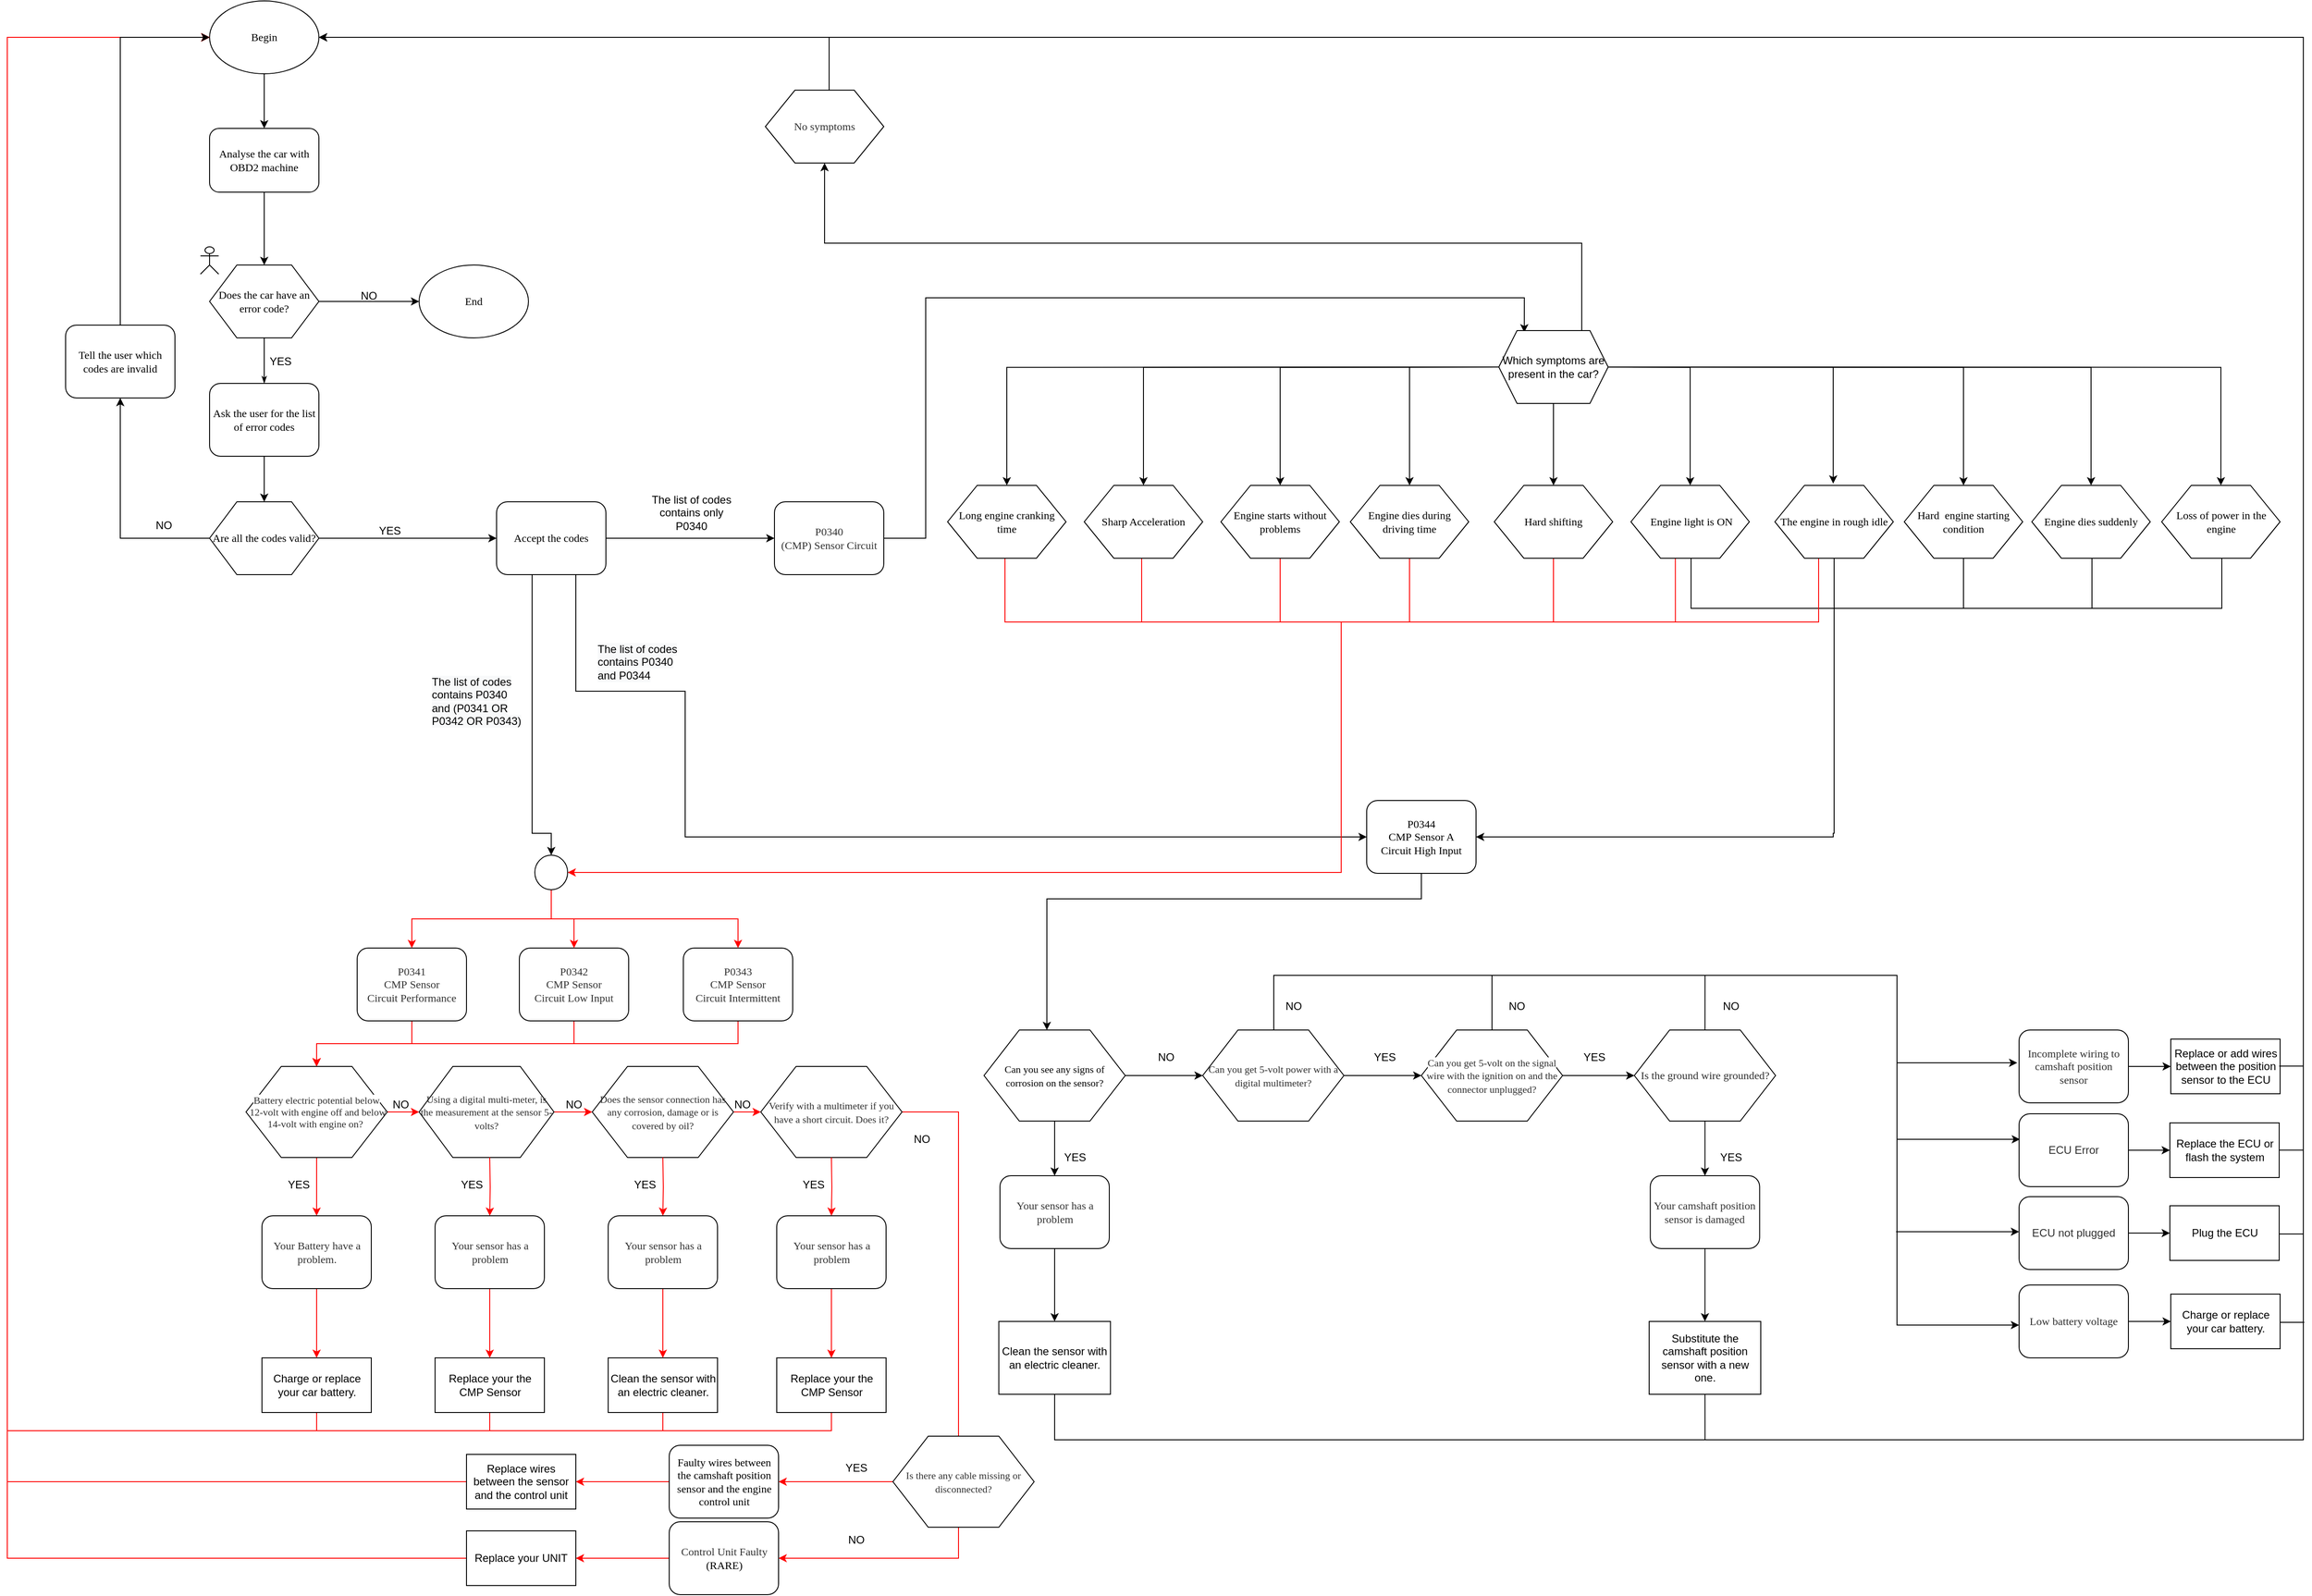 <mxfile version="13.8.8" type="device"><diagram name="Page-1" id="8ce9d11a-91a2-4d17-14d8-a56ed91bf033"><mxGraphModel dx="3226" dy="2094" grid="1" gridSize="12" guides="1" tooltips="1" connect="1" arrows="1" fold="1" page="1" pageScale="1" pageWidth="1100" pageHeight="850" background="#ffffff" math="0" shadow="0"><root><mxCell id="0"/><mxCell id="1" parent="0"/><mxCell id="17ea667e15c223fc-28" style="edgeStyle=orthogonalEdgeStyle;rounded=1;html=1;labelBackgroundColor=none;startArrow=none;startFill=0;startSize=5;endArrow=classicThin;endFill=1;endSize=5;jettySize=auto;orthogonalLoop=1;strokeWidth=1;fontFamily=Verdana;fontSize=8" parent="1" source="17ea667e15c223fc-1" target="17ea667e15c223fc-2" edge="1"><mxGeometry relative="1" as="geometry"/></mxCell><mxCell id="XJB8b6JcfZMOb0u98qZJ-24" style="edgeStyle=orthogonalEdgeStyle;rounded=0;orthogonalLoop=1;jettySize=auto;html=1;exitX=1;exitY=0.5;exitDx=0;exitDy=0;entryX=0;entryY=0.5;entryDx=0;entryDy=0;" parent="1" source="17ea667e15c223fc-1" edge="1"><mxGeometry relative="1" as="geometry"><Array as="points"><mxPoint x="250" y="100"/></Array><mxPoint x="260" y="100" as="targetPoint"/></mxGeometry></mxCell><mxCell id="17ea667e15c223fc-1" value="Does the car have an error code?" style="shape=hexagon;perimeter=hexagonPerimeter;whiteSpace=wrap;html=1;rounded=0;shadow=0;labelBackgroundColor=none;strokeWidth=1;fontFamily=Verdana;fontSize=12;align=center;" parent="1" vertex="1"><mxGeometry x="30" y="60" width="120" height="80" as="geometry"/></mxCell><mxCell id="XJB8b6JcfZMOb0u98qZJ-15" style="edgeStyle=orthogonalEdgeStyle;rounded=0;orthogonalLoop=1;jettySize=auto;html=1;exitX=0.5;exitY=1;exitDx=0;exitDy=0;" parent="1" source="17ea667e15c223fc-2" target="17ea667e15c223fc-5" edge="1"><mxGeometry relative="1" as="geometry"/></mxCell><mxCell id="17ea667e15c223fc-2" value="Ask the user for the list of error codes" style="rounded=1;whiteSpace=wrap;html=1;shadow=0;labelBackgroundColor=none;strokeWidth=1;fontFamily=Verdana;fontSize=12;align=center;" parent="1" vertex="1"><mxGeometry x="30" y="190" width="120" height="80" as="geometry"/></mxCell><mxCell id="XJB8b6JcfZMOb0u98qZJ-26" style="edgeStyle=orthogonalEdgeStyle;rounded=0;orthogonalLoop=1;jettySize=auto;html=1;exitX=1;exitY=0.5;exitDx=0;exitDy=0;entryX=0;entryY=0.5;entryDx=0;entryDy=0;" parent="1" source="17ea667e15c223fc-5" target="XJB8b6JcfZMOb0u98qZJ-25" edge="1"><mxGeometry relative="1" as="geometry"/></mxCell><mxCell id="RZF7oUpBE-EeFw-C0PSG-7" style="edgeStyle=orthogonalEdgeStyle;rounded=0;orthogonalLoop=1;jettySize=auto;html=1;" edge="1" parent="1" source="17ea667e15c223fc-5" target="RZF7oUpBE-EeFw-C0PSG-6"><mxGeometry relative="1" as="geometry"/></mxCell><mxCell id="17ea667e15c223fc-5" value="Are all the codes valid?" style="shape=hexagon;perimeter=hexagonPerimeter;whiteSpace=wrap;html=1;rounded=0;shadow=0;labelBackgroundColor=none;strokeWidth=1;fontFamily=Verdana;fontSize=12;align=center;" parent="1" vertex="1"><mxGeometry x="30" y="320" width="120" height="80" as="geometry"/></mxCell><mxCell id="17ea667e15c223fc-42" style="edgeStyle=orthogonalEdgeStyle;rounded=1;html=1;labelBackgroundColor=none;startArrow=none;startFill=0;startSize=5;endArrow=classicThin;endFill=1;endSize=5;jettySize=auto;orthogonalLoop=1;strokeWidth=1;fontFamily=Verdana;fontSize=8" parent="1" edge="1"><mxGeometry relative="1" as="geometry"><Array as="points"><mxPoint x="500" y="580"/><mxPoint x="500" y="420"/><mxPoint x="610" y="420"/></Array><mxPoint x="450" y="580" as="sourcePoint"/></mxGeometry></mxCell><mxCell id="XJB8b6JcfZMOb0u98qZJ-39" style="edgeStyle=orthogonalEdgeStyle;rounded=0;orthogonalLoop=1;jettySize=auto;html=1;exitX=0.5;exitY=1;exitDx=0;exitDy=0;entryX=0.5;entryY=0;entryDx=0;entryDy=0;" parent="1" target="XJB8b6JcfZMOb0u98qZJ-38" edge="1"><mxGeometry relative="1" as="geometry"><mxPoint x="1510" y="171.94" as="sourcePoint"/></mxGeometry></mxCell><mxCell id="XJB8b6JcfZMOb0u98qZJ-43" style="edgeStyle=orthogonalEdgeStyle;rounded=0;orthogonalLoop=1;jettySize=auto;html=1;exitX=0.5;exitY=1;exitDx=0;exitDy=0;entryX=0.5;entryY=0;entryDx=0;entryDy=0;fontFamily=Verdana;" parent="1" target="XJB8b6JcfZMOb0u98qZJ-41" edge="1"><mxGeometry relative="1" as="geometry"><mxPoint x="1510" y="171.94" as="sourcePoint"/></mxGeometry></mxCell><mxCell id="XJB8b6JcfZMOb0u98qZJ-44" style="edgeStyle=orthogonalEdgeStyle;rounded=0;orthogonalLoop=1;jettySize=auto;html=1;exitX=0.5;exitY=1;exitDx=0;exitDy=0;fontFamily=Verdana;" parent="1" target="XJB8b6JcfZMOb0u98qZJ-40" edge="1"><mxGeometry relative="1" as="geometry"><mxPoint x="1510" y="171.94" as="sourcePoint"/></mxGeometry></mxCell><mxCell id="XJB8b6JcfZMOb0u98qZJ-50" style="edgeStyle=orthogonalEdgeStyle;rounded=0;orthogonalLoop=1;jettySize=auto;html=1;exitX=0.5;exitY=1;exitDx=0;exitDy=0;entryX=0.5;entryY=0;entryDx=0;entryDy=0;fontFamily=Verdana;" parent="1" target="XJB8b6JcfZMOb0u98qZJ-49" edge="1"><mxGeometry relative="1" as="geometry"><mxPoint x="1510" y="171.94" as="sourcePoint"/></mxGeometry></mxCell><mxCell id="XJB8b6JcfZMOb0u98qZJ-52" style="edgeStyle=orthogonalEdgeStyle;rounded=0;orthogonalLoop=1;jettySize=auto;html=1;exitX=0.5;exitY=1;exitDx=0;exitDy=0;entryX=0.5;entryY=0;entryDx=0;entryDy=0;fontFamily=Verdana;" parent="1" target="XJB8b6JcfZMOb0u98qZJ-51" edge="1"><mxGeometry relative="1" as="geometry"><mxPoint x="1510" y="171.94" as="sourcePoint"/></mxGeometry></mxCell><mxCell id="XJB8b6JcfZMOb0u98qZJ-55" style="edgeStyle=orthogonalEdgeStyle;rounded=0;orthogonalLoop=1;jettySize=auto;html=1;exitX=0.5;exitY=1;exitDx=0;exitDy=0;entryX=0.5;entryY=0;entryDx=0;entryDy=0;fontFamily=Verdana;fontSize=12;fontColor=#000000;" parent="1" target="XJB8b6JcfZMOb0u98qZJ-54" edge="1"><mxGeometry relative="1" as="geometry"><mxPoint x="1510" y="171.94" as="sourcePoint"/></mxGeometry></mxCell><mxCell id="XJB8b6JcfZMOb0u98qZJ-61" style="edgeStyle=orthogonalEdgeStyle;rounded=0;orthogonalLoop=1;jettySize=auto;html=1;exitX=0.5;exitY=1;exitDx=0;exitDy=0;fontFamily=Verdana;fontSize=12;fontColor=#000000;" parent="1" target="XJB8b6JcfZMOb0u98qZJ-60" edge="1"><mxGeometry relative="1" as="geometry"><mxPoint x="1510" y="171.94" as="sourcePoint"/></mxGeometry></mxCell><mxCell id="RZF7oUpBE-EeFw-C0PSG-60" style="edgeStyle=orthogonalEdgeStyle;rounded=0;orthogonalLoop=1;jettySize=auto;html=1;strokeColor=#000000;fontColor=#FF0000;" edge="1" parent="1" source="RZF7oUpBE-EeFw-C0PSG-9" target="XJB8b6JcfZMOb0u98qZJ-56"><mxGeometry relative="1" as="geometry"><Array as="points"><mxPoint x="1536" y="36"/><mxPoint x="705" y="36"/></Array></mxGeometry></mxCell><mxCell id="17ea667e15c223fc-23" value="&lt;span style=&quot;background-color: rgb(255 , 255 , 255) ; color: rgb(51 , 51 , 51)&quot;&gt;P0340&lt;br&gt;(CMP) Sensor Circuit&lt;/span&gt;" style="rounded=1;whiteSpace=wrap;html=1;shadow=0;labelBackgroundColor=none;strokeWidth=1;fontFamily=Verdana;fontSize=12;align=center;" parent="1" vertex="1"><mxGeometry x="650" y="320" width="120" height="80" as="geometry"/></mxCell><mxCell id="XJB8b6JcfZMOb0u98qZJ-1" value="" style="shape=umlActor;verticalLabelPosition=bottom;verticalAlign=top;html=1;outlineConnect=0;" parent="1" vertex="1"><mxGeometry x="20" y="40" width="20" height="30" as="geometry"/></mxCell><mxCell id="XJB8b6JcfZMOb0u98qZJ-21" style="edgeStyle=orthogonalEdgeStyle;rounded=0;orthogonalLoop=1;jettySize=auto;html=1;exitX=0.5;exitY=1;exitDx=0;exitDy=0;" parent="1" source="XJB8b6JcfZMOb0u98qZJ-7" target="XJB8b6JcfZMOb0u98qZJ-19" edge="1"><mxGeometry relative="1" as="geometry"/></mxCell><mxCell id="XJB8b6JcfZMOb0u98qZJ-7" value="Begin" style="ellipse;whiteSpace=wrap;html=1;rounded=0;shadow=0;fontFamily=Verdana;strokeWidth=1;" parent="1" vertex="1"><mxGeometry x="30" y="-230" width="120" height="80" as="geometry"/></mxCell><mxCell id="XJB8b6JcfZMOb0u98qZJ-22" style="edgeStyle=orthogonalEdgeStyle;rounded=0;orthogonalLoop=1;jettySize=auto;html=1;exitX=0.5;exitY=1;exitDx=0;exitDy=0;entryX=0.5;entryY=0;entryDx=0;entryDy=0;" parent="1" source="XJB8b6JcfZMOb0u98qZJ-19" target="17ea667e15c223fc-1" edge="1"><mxGeometry relative="1" as="geometry"/></mxCell><mxCell id="XJB8b6JcfZMOb0u98qZJ-19" value="&lt;span style=&quot;font-family: &amp;#34;verdana&amp;#34;&quot;&gt;Analyse the car with OBD2 machine&lt;/span&gt;" style="rounded=1;whiteSpace=wrap;html=1;shadow=0;labelBackgroundColor=none;strokeWidth=1;fontFamily=Verdana;fontSize=12;align=center;" parent="1" vertex="1"><mxGeometry x="30" y="-90" width="120" height="70" as="geometry"/></mxCell><mxCell id="XJB8b6JcfZMOb0u98qZJ-28" value="" style="edgeStyle=orthogonalEdgeStyle;rounded=0;orthogonalLoop=1;jettySize=auto;html=1;entryX=0;entryY=0.5;entryDx=0;entryDy=0;" parent="1" source="XJB8b6JcfZMOb0u98qZJ-25" edge="1" target="17ea667e15c223fc-23"><mxGeometry relative="1" as="geometry"><mxPoint x="430" y="360" as="targetPoint"/></mxGeometry></mxCell><mxCell id="RZF7oUpBE-EeFw-C0PSG-13" style="edgeStyle=orthogonalEdgeStyle;rounded=0;orthogonalLoop=1;jettySize=auto;html=1;entryX=0.5;entryY=0;entryDx=0;entryDy=0;" edge="1" parent="1" source="XJB8b6JcfZMOb0u98qZJ-25" target="mhMvpGV6-vTEmXbGw1sW-67"><mxGeometry relative="1" as="geometry"><mxPoint x="-48" y="732" as="targetPoint"/><Array as="points"><mxPoint x="384" y="684"/><mxPoint x="405" y="684"/></Array></mxGeometry></mxCell><mxCell id="RZF7oUpBE-EeFw-C0PSG-62" style="edgeStyle=orthogonalEdgeStyle;rounded=0;orthogonalLoop=1;jettySize=auto;html=1;strokeColor=#000000;fontColor=#FF0000;entryX=0;entryY=0.5;entryDx=0;entryDy=0;" edge="1" parent="1" source="XJB8b6JcfZMOb0u98qZJ-25" target="XJB8b6JcfZMOb0u98qZJ-62"><mxGeometry relative="1" as="geometry"><mxPoint x="552" y="636" as="targetPoint"/><Array as="points"><mxPoint x="432" y="528"/><mxPoint x="552" y="528"/><mxPoint x="552" y="688"/></Array></mxGeometry></mxCell><mxCell id="XJB8b6JcfZMOb0u98qZJ-25" value="Accept the codes" style="rounded=1;whiteSpace=wrap;html=1;shadow=0;labelBackgroundColor=none;strokeWidth=1;fontFamily=Verdana;fontSize=12;align=center;" parent="1" vertex="1"><mxGeometry x="345" y="320" width="120" height="80" as="geometry"/></mxCell><mxCell id="mhMvpGV6-vTEmXbGw1sW-71" style="edgeStyle=orthogonalEdgeStyle;rounded=0;orthogonalLoop=1;jettySize=auto;html=1;exitX=0.5;exitY=1;exitDx=0;exitDy=0;entryX=0.5;entryY=0;entryDx=0;entryDy=0;strokeColor=#FF0000;endArrow=none;endFill=0;" parent="1" source="XJB8b6JcfZMOb0u98qZJ-36" edge="1"><mxGeometry relative="1" as="geometry"><Array as="points"><mxPoint x="1510" y="451.94"/><mxPoint x="1274" y="451.94"/></Array><mxPoint x="1272" y="491.94" as="targetPoint"/></mxGeometry></mxCell><mxCell id="XJB8b6JcfZMOb0u98qZJ-36" value="Engine dies during driving time" style="shape=hexagon;perimeter=hexagonPerimeter;whiteSpace=wrap;html=1;rounded=0;shadow=0;labelBackgroundColor=none;strokeWidth=1;fontFamily=Verdana;fontSize=12;align=center;" parent="1" vertex="1"><mxGeometry x="1282" y="301.94" width="130" height="80" as="geometry"/></mxCell><mxCell id="mhMvpGV6-vTEmXbGw1sW-4" style="edgeStyle=orthogonalEdgeStyle;rounded=0;orthogonalLoop=1;jettySize=auto;html=1;exitX=0.5;exitY=1;exitDx=0;exitDy=0;endArrow=none;endFill=0;" parent="1" edge="1"><mxGeometry relative="1" as="geometry"><mxPoint x="2096" y="374.94" as="sourcePoint"/><mxPoint x="1813" y="449" as="targetPoint"/><Array as="points"><mxPoint x="2096" y="437"/><mxPoint x="1813" y="437"/></Array></mxGeometry></mxCell><mxCell id="XJB8b6JcfZMOb0u98qZJ-38" value="Engine dies suddenly" style="shape=hexagon;perimeter=hexagonPerimeter;whiteSpace=wrap;html=1;rounded=0;shadow=0;labelBackgroundColor=none;strokeWidth=1;fontFamily=Verdana;fontSize=12;align=center;" parent="1" vertex="1"><mxGeometry x="2030" y="301.94" width="130" height="80" as="geometry"/></mxCell><mxCell id="mhMvpGV6-vTEmXbGw1sW-2" style="edgeStyle=orthogonalEdgeStyle;rounded=0;orthogonalLoop=1;jettySize=auto;html=1;exitX=0.5;exitY=1;exitDx=0;exitDy=0;endArrow=none;endFill=0;" parent="1" edge="1"><mxGeometry relative="1" as="geometry"><mxPoint x="1656" y="381.94" as="sourcePoint"/><mxPoint x="1813" y="564" as="targetPoint"/><Array as="points"><mxPoint x="1656" y="437"/><mxPoint x="1813" y="437"/><mxPoint x="1813" y="492"/></Array></mxGeometry></mxCell><mxCell id="mhMvpGV6-vTEmXbGw1sW-69" style="edgeStyle=orthogonalEdgeStyle;rounded=0;orthogonalLoop=1;jettySize=auto;html=1;exitX=0.375;exitY=1;exitDx=0;exitDy=0;entryX=0.5;entryY=0;entryDx=0;entryDy=0;strokeColor=#FF0000;endArrow=none;endFill=0;" parent="1" source="XJB8b6JcfZMOb0u98qZJ-40" edge="1"><mxGeometry relative="1" as="geometry"><Array as="points"><mxPoint x="1189" y="451.94"/><mxPoint x="1274" y="451.94"/></Array><mxPoint x="1272" y="491.94" as="targetPoint"/></mxGeometry></mxCell><mxCell id="XJB8b6JcfZMOb0u98qZJ-40" value="&lt;p&gt;&lt;span style=&quot;text-align: left ; background-color: rgb(255 , 255 , 255)&quot;&gt;&lt;font style=&quot;font-size: 12px&quot;&gt;&amp;nbsp;Engine light is ON&lt;/font&gt;&lt;/span&gt;&lt;br&gt;&lt;/p&gt;" style="shape=hexagon;perimeter=hexagonPerimeter;whiteSpace=wrap;html=1;rounded=0;shadow=0;labelBackgroundColor=none;strokeWidth=1;fontFamily=Verdana;fontSize=12;align=center;" parent="1" vertex="1"><mxGeometry x="1590" y="301.94" width="130" height="80" as="geometry"/></mxCell><mxCell id="mhMvpGV6-vTEmXbGw1sW-70" style="edgeStyle=orthogonalEdgeStyle;rounded=0;orthogonalLoop=1;jettySize=auto;html=1;exitX=0.5;exitY=1;exitDx=0;exitDy=0;entryX=0.5;entryY=0;entryDx=0;entryDy=0;strokeColor=#FF0000;endArrow=none;endFill=0;" parent="1" source="XJB8b6JcfZMOb0u98qZJ-41" edge="1"><mxGeometry relative="1" as="geometry"><Array as="points"><mxPoint x="1355" y="451.94"/><mxPoint x="1274" y="451.94"/></Array><mxPoint x="1272" y="491.94" as="targetPoint"/></mxGeometry></mxCell><mxCell id="XJB8b6JcfZMOb0u98qZJ-41" value="&lt;font style=&quot;font-size: 12px&quot;&gt;Engine starts without problems&lt;/font&gt;" style="shape=hexagon;perimeter=hexagonPerimeter;whiteSpace=wrap;html=1;rounded=0;shadow=0;labelBackgroundColor=none;strokeWidth=1;fontFamily=Verdana;fontSize=12;align=center;" parent="1" vertex="1"><mxGeometry x="1140" y="301.94" width="130" height="80" as="geometry"/></mxCell><mxCell id="mhMvpGV6-vTEmXbGw1sW-74" style="edgeStyle=orthogonalEdgeStyle;rounded=0;orthogonalLoop=1;jettySize=auto;html=1;exitX=0.5;exitY=1;exitDx=0;exitDy=0;entryX=0.5;entryY=0;entryDx=0;entryDy=0;strokeColor=#FF0000;endArrow=none;endFill=0;" parent="1" source="XJB8b6JcfZMOb0u98qZJ-46" edge="1"><mxGeometry relative="1" as="geometry"><Array as="points"><mxPoint x="1505" y="451.94"/><mxPoint x="1272" y="451.94"/></Array><mxPoint x="1272" y="491.94" as="targetPoint"/></mxGeometry></mxCell><mxCell id="XJB8b6JcfZMOb0u98qZJ-46" value="Hard shifting" style="shape=hexagon;perimeter=hexagonPerimeter;whiteSpace=wrap;html=1;rounded=0;shadow=0;labelBackgroundColor=none;strokeWidth=1;fontFamily=Verdana;fontSize=12;align=center;" parent="1" vertex="1"><mxGeometry x="1440" y="301.94" width="130" height="80" as="geometry"/></mxCell><mxCell id="mhMvpGV6-vTEmXbGw1sW-68" value="" style="edgeStyle=orthogonalEdgeStyle;rounded=0;orthogonalLoop=1;jettySize=auto;html=1;strokeColor=#FF0000;endArrow=none;endFill=0;" parent="1" edge="1"><mxGeometry relative="1" as="geometry"><Array as="points"><mxPoint x="1053" y="451.94"/><mxPoint x="1272" y="451.94"/></Array><mxPoint x="1053" y="381.94" as="sourcePoint"/><mxPoint x="1272.0" y="492.058" as="targetPoint"/></mxGeometry></mxCell><mxCell id="XJB8b6JcfZMOb0u98qZJ-49" value="&lt;p style=&quot;text-align: left&quot;&gt;Sharp Acceleration&lt;br&gt;&lt;/p&gt;" style="shape=hexagon;perimeter=hexagonPerimeter;whiteSpace=wrap;html=1;rounded=0;shadow=0;labelBackgroundColor=none;strokeWidth=1;fontFamily=Verdana;fontSize=12;align=center;" parent="1" vertex="1"><mxGeometry x="990" y="301.94" width="130" height="80" as="geometry"/></mxCell><mxCell id="RZF7oUpBE-EeFw-C0PSG-67" style="edgeStyle=orthogonalEdgeStyle;rounded=0;orthogonalLoop=1;jettySize=auto;html=1;strokeColor=#000000;fontColor=#FF0000;endArrow=none;endFill=0;exitX=0.5;exitY=1;exitDx=0;exitDy=0;" edge="1" parent="1" source="XJB8b6JcfZMOb0u98qZJ-51"><mxGeometry relative="1" as="geometry"><mxPoint x="1955" y="437" as="targetPoint"/><mxPoint x="1955" y="386.94" as="sourcePoint"/></mxGeometry></mxCell><mxCell id="XJB8b6JcfZMOb0u98qZJ-51" value="&lt;p&gt;Hard&amp;nbsp; engine starting condition&lt;br&gt;&lt;/p&gt;" style="shape=hexagon;perimeter=hexagonPerimeter;whiteSpace=wrap;html=1;rounded=0;shadow=0;labelBackgroundColor=none;strokeWidth=1;fontFamily=Verdana;fontSize=12;align=center;" parent="1" vertex="1"><mxGeometry x="1890" y="301.94" width="130" height="80" as="geometry"/></mxCell><mxCell id="mhMvpGV6-vTEmXbGw1sW-72" style="edgeStyle=orthogonalEdgeStyle;rounded=0;orthogonalLoop=1;jettySize=auto;html=1;exitX=0.5;exitY=1;exitDx=0;exitDy=0;strokeColor=#FF0000;endArrow=none;endFill=0;" parent="1" edge="1"><mxGeometry relative="1" as="geometry"><Array as="points"><mxPoint x="903" y="451.94"/><mxPoint x="1272" y="451.94"/></Array><mxPoint x="903" y="381.94" as="sourcePoint"/><mxPoint x="1272.0" y="492.058" as="targetPoint"/></mxGeometry></mxCell><mxCell id="XJB8b6JcfZMOb0u98qZJ-54" value="&lt;meta charset=&quot;utf-8&quot; style=&quot;font-size: 12px;&quot;&gt;&lt;span style=&quot;font-family: verdana; font-size: 12px; font-style: normal; font-weight: 400; letter-spacing: normal; text-indent: 0px; text-transform: none; word-spacing: 0px; display: inline; float: none;&quot;&gt;Long engine cranking time&lt;/span&gt;" style="shape=hexagon;perimeter=hexagonPerimeter;whiteSpace=wrap;html=1;rounded=0;shadow=0;labelBackgroundColor=none;strokeWidth=1;fontFamily=Verdana;fontSize=12;align=center;" parent="1" vertex="1"><mxGeometry x="840" y="301.94" width="130" height="80" as="geometry"/></mxCell><mxCell id="XJB8b6JcfZMOb0u98qZJ-58" style="edgeStyle=orthogonalEdgeStyle;rounded=0;orthogonalLoop=1;jettySize=auto;html=1;exitX=0.5;exitY=0;exitDx=0;exitDy=0;fontFamily=Verdana;fontSize=12;fontColor=#000000;entryX=1;entryY=0.5;entryDx=0;entryDy=0;" parent="1" source="XJB8b6JcfZMOb0u98qZJ-56" target="XJB8b6JcfZMOb0u98qZJ-7" edge="1"><mxGeometry relative="1" as="geometry"><mxPoint x="1240" y="-90" as="targetPoint"/><Array as="points"><mxPoint x="710" y="-190"/></Array></mxGeometry></mxCell><mxCell id="XJB8b6JcfZMOb0u98qZJ-56" value="&lt;p&gt;&lt;font color=&quot;#303030&quot;&gt;No symptoms&lt;/font&gt;&lt;br&gt;&lt;/p&gt;" style="shape=hexagon;perimeter=hexagonPerimeter;whiteSpace=wrap;html=1;rounded=0;shadow=0;labelBackgroundColor=none;strokeWidth=1;fontFamily=Verdana;fontSize=12;align=center;" parent="1" vertex="1"><mxGeometry x="640" y="-132" width="130" height="80" as="geometry"/></mxCell><mxCell id="mhMvpGV6-vTEmXbGw1sW-3" style="edgeStyle=orthogonalEdgeStyle;rounded=0;orthogonalLoop=1;jettySize=auto;html=1;exitX=0.5;exitY=1;exitDx=0;exitDy=0;endArrow=none;endFill=0;" parent="1" edge="1"><mxGeometry relative="1" as="geometry"><mxPoint x="2238.5" y="381.94" as="sourcePoint"/><mxPoint x="1813" y="516" as="targetPoint"/><Array as="points"><mxPoint x="2239" y="437"/><mxPoint x="1813" y="437"/><mxPoint x="1813" y="492"/></Array></mxGeometry></mxCell><mxCell id="XJB8b6JcfZMOb0u98qZJ-60" value="&lt;p&gt;Loss of power in the engine&lt;br&gt;&lt;/p&gt;" style="shape=hexagon;perimeter=hexagonPerimeter;whiteSpace=wrap;html=1;rounded=0;shadow=0;labelBackgroundColor=none;strokeWidth=1;fontFamily=Verdana;fontSize=12;align=center;" parent="1" vertex="1"><mxGeometry x="2172.5" y="301.94" width="130" height="80" as="geometry"/></mxCell><mxCell id="mhMvpGV6-vTEmXbGw1sW-27" style="edgeStyle=orthogonalEdgeStyle;rounded=0;orthogonalLoop=1;jettySize=auto;html=1;exitX=0.5;exitY=1;exitDx=0;exitDy=0;entryX=0.445;entryY=0;entryDx=0;entryDy=0;entryPerimeter=0;" parent="1" source="XJB8b6JcfZMOb0u98qZJ-62" target="mhMvpGV6-vTEmXbGw1sW-24" edge="1"><mxGeometry relative="1" as="geometry"><Array as="points"><mxPoint x="1360" y="756"/><mxPoint x="949" y="756"/></Array></mxGeometry></mxCell><mxCell id="XJB8b6JcfZMOb0u98qZJ-62" value="&lt;span style=&quot;background-color: rgb(255 , 255 , 255)&quot;&gt;P0344&lt;br&gt;CMP&amp;nbsp;Sensor A&lt;br&gt;Circuit High Input&lt;br&gt;&lt;/span&gt;" style="rounded=1;whiteSpace=wrap;html=1;shadow=0;labelBackgroundColor=none;strokeWidth=1;fontFamily=Verdana;fontSize=12;align=center;" parent="1" vertex="1"><mxGeometry x="1300" y="648" width="120" height="80" as="geometry"/></mxCell><mxCell id="mhMvpGV6-vTEmXbGw1sW-85" style="edgeStyle=orthogonalEdgeStyle;rounded=0;orthogonalLoop=1;jettySize=auto;html=1;exitX=0.5;exitY=1;exitDx=0;exitDy=0;strokeColor=#FF0000;" parent="1" source="XJB8b6JcfZMOb0u98qZJ-63" target="mhMvpGV6-vTEmXbGw1sW-79" edge="1"><mxGeometry relative="1" as="geometry"/></mxCell><mxCell id="mhMvpGV6-vTEmXbGw1sW-88" style="edgeStyle=orthogonalEdgeStyle;rounded=0;orthogonalLoop=1;jettySize=auto;html=1;exitX=0.5;exitY=1;exitDx=0;exitDy=0;entryX=0.5;entryY=0;entryDx=0;entryDy=0;strokeColor=#FF0000;" parent="1" source="XJB8b6JcfZMOb0u98qZJ-63" target="mhMvpGV6-vTEmXbGw1sW-79" edge="1"><mxGeometry relative="1" as="geometry"/></mxCell><mxCell id="XJB8b6JcfZMOb0u98qZJ-63" value="&lt;font style=&quot;font-size: 12px&quot;&gt;&lt;font color=&quot;#333333&quot; style=&quot;font-size: 12px&quot;&gt;P0343&lt;/font&gt;&lt;br&gt;&lt;font color=&quot;#333333&quot; style=&quot;font-size: 12px&quot;&gt;CMP&amp;nbsp;&lt;/font&gt;&lt;font color=&quot;#333333&quot; style=&quot;font-size: 12px&quot;&gt;Sensor&lt;br&gt;&lt;font style=&quot;font-size: 12px&quot;&gt;Circuit&amp;nbsp;&lt;/font&gt;&lt;/font&gt;&lt;span style=&quot;color: rgb(48 , 48 , 48)&quot;&gt;&lt;font style=&quot;font-size: 12px&quot;&gt;Intermittent&lt;/font&gt;&lt;/span&gt;&lt;/font&gt;&lt;span style=&quot;background-color: rgb(255 , 255 , 255)&quot;&gt;&lt;br&gt;&lt;/span&gt;" style="rounded=1;whiteSpace=wrap;html=1;shadow=0;labelBackgroundColor=none;strokeWidth=1;fontFamily=Verdana;fontSize=12;align=center;" parent="1" vertex="1"><mxGeometry x="550" y="810" width="120" height="80" as="geometry"/></mxCell><mxCell id="mhMvpGV6-vTEmXbGw1sW-84" style="edgeStyle=orthogonalEdgeStyle;rounded=0;orthogonalLoop=1;jettySize=auto;html=1;exitX=0.5;exitY=1;exitDx=0;exitDy=0;entryX=0.5;entryY=0;entryDx=0;entryDy=0;strokeColor=#FF0000;" parent="1" source="XJB8b6JcfZMOb0u98qZJ-64" target="mhMvpGV6-vTEmXbGw1sW-79" edge="1"><mxGeometry relative="1" as="geometry"/></mxCell><mxCell id="XJB8b6JcfZMOb0u98qZJ-64" value="&lt;span style=&quot;background-color: rgb(255 , 255 , 255)&quot;&gt;&lt;font color=&quot;#333333&quot;&gt;P0342&lt;/font&gt;&lt;br&gt;&lt;font color=&quot;#333333&quot;&gt;CMP&amp;nbsp;&lt;/font&gt;&lt;font color=&quot;#333333&quot;&gt;Sensor&lt;br&gt;Circuit Low Input&lt;/font&gt;&lt;br&gt;&lt;/span&gt;" style="rounded=1;whiteSpace=wrap;html=1;shadow=0;labelBackgroundColor=none;strokeWidth=1;fontFamily=Verdana;fontSize=12;align=center;" parent="1" vertex="1"><mxGeometry x="370" y="810" width="120" height="80" as="geometry"/></mxCell><mxCell id="mhMvpGV6-vTEmXbGw1sW-83" style="edgeStyle=orthogonalEdgeStyle;rounded=0;orthogonalLoop=1;jettySize=auto;html=1;exitX=0.5;exitY=1;exitDx=0;exitDy=0;entryX=0.5;entryY=0;entryDx=0;entryDy=0;strokeColor=#FF0000;" parent="1" source="XJB8b6JcfZMOb0u98qZJ-65" target="mhMvpGV6-vTEmXbGw1sW-79" edge="1"><mxGeometry relative="1" as="geometry"/></mxCell><mxCell id="XJB8b6JcfZMOb0u98qZJ-65" value="&lt;span style=&quot;background-color: rgb(255 , 255 , 255)&quot;&gt;&lt;font color=&quot;#333333&quot;&gt;P0341&lt;/font&gt;&lt;br&gt;&lt;font color=&quot;#333333&quot;&gt;CMP&amp;nbsp;&lt;/font&gt;&lt;font color=&quot;#333333&quot;&gt;Sensor&lt;br&gt;Circuit&amp;nbsp;Performance&lt;/font&gt;&lt;br&gt;&lt;/span&gt;" style="rounded=1;whiteSpace=wrap;html=1;shadow=0;labelBackgroundColor=none;strokeWidth=1;fontFamily=Verdana;fontSize=12;align=center;" parent="1" vertex="1"><mxGeometry x="192" y="810" width="120" height="80" as="geometry"/></mxCell><mxCell id="mhMvpGV6-vTEmXbGw1sW-7" style="edgeStyle=orthogonalEdgeStyle;rounded=0;orthogonalLoop=1;jettySize=auto;html=1;exitX=0.5;exitY=1;exitDx=0;exitDy=0;entryX=1;entryY=0.5;entryDx=0;entryDy=0;" parent="1" edge="1"><mxGeometry relative="1" as="geometry"><mxPoint x="1813" y="381.94" as="sourcePoint"/><mxPoint x="1420" y="688" as="targetPoint"/><Array as="points"><mxPoint x="1813" y="684"/><mxPoint x="1812" y="684"/><mxPoint x="1812" y="688"/></Array></mxGeometry></mxCell><mxCell id="RZF7oUpBE-EeFw-C0PSG-20" style="edgeStyle=orthogonalEdgeStyle;rounded=0;orthogonalLoop=1;jettySize=auto;html=1;strokeColor=#FF0000;" edge="1" parent="1" target="mhMvpGV6-vTEmXbGw1sW-67"><mxGeometry relative="1" as="geometry"><mxPoint x="492" y="576" as="targetPoint"/><mxPoint x="1813" y="377.94" as="sourcePoint"/><Array as="points"><mxPoint x="1796" y="378"/><mxPoint x="1796" y="452"/><mxPoint x="1272" y="452"/><mxPoint x="1272" y="727"/></Array></mxGeometry></mxCell><mxCell id="mhMvpGV6-vTEmXbGw1sW-5" value="&lt;p&gt;The engine in rough idle&lt;br&gt;&lt;/p&gt;" style="shape=hexagon;perimeter=hexagonPerimeter;whiteSpace=wrap;html=1;rounded=0;shadow=0;labelBackgroundColor=none;strokeWidth=1;fontFamily=Verdana;fontSize=12;align=center;" parent="1" vertex="1"><mxGeometry x="1748" y="301.94" width="130" height="80" as="geometry"/></mxCell><mxCell id="mhMvpGV6-vTEmXbGw1sW-11" style="edgeStyle=orthogonalEdgeStyle;rounded=0;orthogonalLoop=1;jettySize=auto;html=1;exitX=1;exitY=0.5;exitDx=0;exitDy=0;entryX=0;entryY=0.5;entryDx=0;entryDy=0;" parent="1" source="mhMvpGV6-vTEmXbGw1sW-8" target="mhMvpGV6-vTEmXbGw1sW-10" edge="1"><mxGeometry relative="1" as="geometry"/></mxCell><mxCell id="RZF7oUpBE-EeFw-C0PSG-68" style="edgeStyle=orthogonalEdgeStyle;rounded=0;orthogonalLoop=1;jettySize=auto;html=1;endArrow=none;endFill=0;strokeColor=#000000;fontColor=#FF0000;" edge="1" parent="1"><mxGeometry relative="1" as="geometry"><mxPoint x="1882" y="950" as="targetPoint"/><mxPoint x="1198" y="900" as="sourcePoint"/><Array as="points"><mxPoint x="1198" y="840"/><mxPoint x="1882" y="840"/></Array></mxGeometry></mxCell><mxCell id="mhMvpGV6-vTEmXbGw1sW-8" value="&lt;p&gt;&lt;font color=&quot;#303030&quot; style=&quot;font-size: 11px&quot;&gt;Can you get 5-volt power with a digital multimeter?&lt;/font&gt;&lt;br&gt;&lt;/p&gt;" style="shape=hexagon;perimeter=hexagonPerimeter;whiteSpace=wrap;html=1;rounded=0;shadow=0;labelBackgroundColor=none;strokeWidth=1;fontFamily=Verdana;fontSize=12;align=center;" parent="1" vertex="1"><mxGeometry x="1120" y="900" width="155" height="100" as="geometry"/></mxCell><mxCell id="mhMvpGV6-vTEmXbGw1sW-13" style="edgeStyle=orthogonalEdgeStyle;rounded=0;orthogonalLoop=1;jettySize=auto;html=1;exitX=1;exitY=0.5;exitDx=0;exitDy=0;entryX=0;entryY=0.5;entryDx=0;entryDy=0;" parent="1" source="mhMvpGV6-vTEmXbGw1sW-10" target="mhMvpGV6-vTEmXbGw1sW-12" edge="1"><mxGeometry relative="1" as="geometry"/></mxCell><mxCell id="RZF7oUpBE-EeFw-C0PSG-70" style="edgeStyle=orthogonalEdgeStyle;rounded=0;orthogonalLoop=1;jettySize=auto;html=1;endArrow=none;endFill=0;strokeColor=#000000;fontColor=#FF0000;" edge="1" parent="1" source="mhMvpGV6-vTEmXbGw1sW-10"><mxGeometry relative="1" as="geometry"><mxPoint x="1437.5" y="840" as="targetPoint"/></mxGeometry></mxCell><mxCell id="mhMvpGV6-vTEmXbGw1sW-10" value="&lt;p&gt;&lt;font color=&quot;#303030&quot; style=&quot;font-size: 11px ; line-height: 100% ; background-color: rgb(255 , 255 , 255)&quot;&gt;Can you get 5-volt on the signal wire with the ignition on and the connector unplugged?&lt;/font&gt;&lt;br&gt;&lt;/p&gt;" style="shape=hexagon;perimeter=hexagonPerimeter;whiteSpace=wrap;html=1;rounded=0;shadow=0;labelBackgroundColor=none;strokeWidth=1;fontFamily=Verdana;fontSize=12;align=center;" parent="1" vertex="1"><mxGeometry x="1360" y="900" width="155" height="100" as="geometry"/></mxCell><mxCell id="mhMvpGV6-vTEmXbGw1sW-15" style="edgeStyle=orthogonalEdgeStyle;rounded=0;orthogonalLoop=1;jettySize=auto;html=1;exitX=0.5;exitY=1;exitDx=0;exitDy=0;entryX=0.5;entryY=0;entryDx=0;entryDy=0;" parent="1" source="mhMvpGV6-vTEmXbGw1sW-12" target="mhMvpGV6-vTEmXbGw1sW-14" edge="1"><mxGeometry relative="1" as="geometry"/></mxCell><mxCell id="mhMvpGV6-vTEmXbGw1sW-52" style="edgeStyle=orthogonalEdgeStyle;rounded=0;orthogonalLoop=1;jettySize=auto;html=1;exitX=0.5;exitY=0;exitDx=0;exitDy=0;" parent="1" source="mhMvpGV6-vTEmXbGw1sW-12" edge="1"><mxGeometry relative="1" as="geometry"><mxPoint x="2016" y="1224" as="targetPoint"/><Array as="points"><mxPoint x="1671" y="840"/><mxPoint x="1882" y="840"/><mxPoint x="1882" y="1224"/><mxPoint x="2016" y="1224"/></Array></mxGeometry></mxCell><mxCell id="mhMvpGV6-vTEmXbGw1sW-12" value="&lt;p&gt;&lt;span style=&quot;color: rgb(48 , 48 , 48)&quot;&gt;Is the ground wire grounded?&lt;/span&gt;&lt;/p&gt;" style="shape=hexagon;perimeter=hexagonPerimeter;whiteSpace=wrap;html=1;rounded=0;shadow=0;labelBackgroundColor=none;strokeWidth=1;fontFamily=Verdana;fontSize=12;align=center;" parent="1" vertex="1"><mxGeometry x="1593.75" y="900" width="155" height="100" as="geometry"/></mxCell><mxCell id="mhMvpGV6-vTEmXbGw1sW-17" style="edgeStyle=orthogonalEdgeStyle;rounded=0;orthogonalLoop=1;jettySize=auto;html=1;exitX=0.5;exitY=1;exitDx=0;exitDy=0;entryX=0.5;entryY=0;entryDx=0;entryDy=0;" parent="1" source="mhMvpGV6-vTEmXbGw1sW-14" target="mhMvpGV6-vTEmXbGw1sW-16" edge="1"><mxGeometry relative="1" as="geometry"/></mxCell><mxCell id="mhMvpGV6-vTEmXbGw1sW-14" value="&lt;span style=&quot;background-color: rgb(255 , 255 , 255)&quot;&gt;&lt;font color=&quot;#333333&quot;&gt;Your camshaft position sensor is damaged&lt;/font&gt;&lt;br&gt;&lt;/span&gt;" style="rounded=1;whiteSpace=wrap;html=1;shadow=0;labelBackgroundColor=none;strokeWidth=1;fontFamily=Verdana;fontSize=12;align=center;" parent="1" vertex="1"><mxGeometry x="1611.25" y="1060" width="120" height="80" as="geometry"/></mxCell><mxCell id="mhMvpGV6-vTEmXbGw1sW-18" style="edgeStyle=orthogonalEdgeStyle;rounded=0;orthogonalLoop=1;jettySize=auto;html=1;exitX=0.5;exitY=1;exitDx=0;exitDy=0;entryX=1;entryY=0.5;entryDx=0;entryDy=0;" parent="1" source="mhMvpGV6-vTEmXbGw1sW-16" target="XJB8b6JcfZMOb0u98qZJ-7" edge="1"><mxGeometry relative="1" as="geometry"><Array as="points"><mxPoint x="1671" y="1350"/><mxPoint x="2328" y="1350"/><mxPoint x="2328" y="-190"/></Array></mxGeometry></mxCell><mxCell id="mhMvpGV6-vTEmXbGw1sW-16" value="Substitute the camshaft position sensor with a new one." style="rounded=0;whiteSpace=wrap;html=1;" parent="1" vertex="1"><mxGeometry x="1610" y="1220" width="122.5" height="80" as="geometry"/></mxCell><mxCell id="mhMvpGV6-vTEmXbGw1sW-28" style="edgeStyle=orthogonalEdgeStyle;rounded=0;orthogonalLoop=1;jettySize=auto;html=1;exitX=1;exitY=0.5;exitDx=0;exitDy=0;entryX=0;entryY=0.5;entryDx=0;entryDy=0;" parent="1" source="mhMvpGV6-vTEmXbGw1sW-24" target="mhMvpGV6-vTEmXbGw1sW-8" edge="1"><mxGeometry relative="1" as="geometry"/></mxCell><mxCell id="mhMvpGV6-vTEmXbGw1sW-34" style="edgeStyle=orthogonalEdgeStyle;rounded=0;orthogonalLoop=1;jettySize=auto;html=1;exitX=0.5;exitY=1;exitDx=0;exitDy=0;" parent="1" source="mhMvpGV6-vTEmXbGw1sW-24" target="mhMvpGV6-vTEmXbGw1sW-31" edge="1"><mxGeometry relative="1" as="geometry"/></mxCell><mxCell id="mhMvpGV6-vTEmXbGw1sW-24" value="&lt;p&gt;&lt;font style=&quot;font-size: 11px&quot;&gt;Can you see any signs of corrosion on the sensor?&lt;/font&gt;&lt;br&gt;&lt;/p&gt;" style="shape=hexagon;perimeter=hexagonPerimeter;whiteSpace=wrap;html=1;rounded=0;shadow=0;labelBackgroundColor=none;strokeWidth=1;fontFamily=Verdana;fontSize=12;align=center;" parent="1" vertex="1"><mxGeometry x="880" y="900" width="155" height="100" as="geometry"/></mxCell><mxCell id="mhMvpGV6-vTEmXbGw1sW-30" style="edgeStyle=orthogonalEdgeStyle;rounded=0;orthogonalLoop=1;jettySize=auto;html=1;exitX=0.5;exitY=1;exitDx=0;exitDy=0;entryX=0.5;entryY=0;entryDx=0;entryDy=0;" parent="1" source="mhMvpGV6-vTEmXbGw1sW-31" target="mhMvpGV6-vTEmXbGw1sW-32" edge="1"><mxGeometry relative="1" as="geometry"/></mxCell><mxCell id="mhMvpGV6-vTEmXbGw1sW-31" value="&lt;span style=&quot;background-color: rgb(255 , 255 , 255)&quot;&gt;&lt;font color=&quot;#333333&quot;&gt;Your sensor has a problem&lt;/font&gt;&lt;br&gt;&lt;/span&gt;" style="rounded=1;whiteSpace=wrap;html=1;shadow=0;labelBackgroundColor=none;strokeWidth=1;fontFamily=Verdana;fontSize=12;align=center;" parent="1" vertex="1"><mxGeometry x="897.5" y="1060" width="120" height="80" as="geometry"/></mxCell><mxCell id="mhMvpGV6-vTEmXbGw1sW-35" style="edgeStyle=orthogonalEdgeStyle;rounded=0;orthogonalLoop=1;jettySize=auto;html=1;exitX=0.5;exitY=1;exitDx=0;exitDy=0;entryX=1;entryY=0.5;entryDx=0;entryDy=0;" parent="1" source="mhMvpGV6-vTEmXbGw1sW-32" target="XJB8b6JcfZMOb0u98qZJ-7" edge="1"><mxGeometry relative="1" as="geometry"><mxPoint x="1912" y="470" as="targetPoint"/><Array as="points"><mxPoint x="958" y="1350"/><mxPoint x="2328" y="1350"/><mxPoint x="2328" y="-190"/></Array></mxGeometry></mxCell><mxCell id="mhMvpGV6-vTEmXbGw1sW-32" value="Clean the sensor with an electric cleaner." style="rounded=0;whiteSpace=wrap;html=1;" parent="1" vertex="1"><mxGeometry x="896.25" y="1220" width="122.5" height="80" as="geometry"/></mxCell><mxCell id="mhMvpGV6-vTEmXbGw1sW-36" value="YES" style="text;html=1;strokeColor=none;fillColor=none;align=center;verticalAlign=middle;whiteSpace=wrap;rounded=0;" parent="1" vertex="1"><mxGeometry x="960" y="1030" width="40" height="20" as="geometry"/></mxCell><mxCell id="mhMvpGV6-vTEmXbGw1sW-37" value="NO" style="text;html=1;strokeColor=none;fillColor=none;align=center;verticalAlign=middle;whiteSpace=wrap;rounded=0;" parent="1" vertex="1"><mxGeometry x="1060" y="920" width="40" height="20" as="geometry"/></mxCell><mxCell id="mhMvpGV6-vTEmXbGw1sW-38" value="YES" style="text;html=1;strokeColor=none;fillColor=none;align=center;verticalAlign=middle;whiteSpace=wrap;rounded=0;" parent="1" vertex="1"><mxGeometry x="1300" y="920" width="40" height="20" as="geometry"/></mxCell><mxCell id="mhMvpGV6-vTEmXbGw1sW-40" value="YES" style="text;html=1;strokeColor=none;fillColor=none;align=center;verticalAlign=middle;whiteSpace=wrap;rounded=0;" parent="1" vertex="1"><mxGeometry x="1530" y="920" width="40" height="20" as="geometry"/></mxCell><mxCell id="mhMvpGV6-vTEmXbGw1sW-41" value="YES" style="text;html=1;strokeColor=none;fillColor=none;align=center;verticalAlign=middle;whiteSpace=wrap;rounded=0;" parent="1" vertex="1"><mxGeometry x="1680" y="1030" width="40" height="20" as="geometry"/></mxCell><mxCell id="mhMvpGV6-vTEmXbGw1sW-42" value="NO" style="text;html=1;strokeColor=none;fillColor=none;align=center;verticalAlign=middle;whiteSpace=wrap;rounded=0;" parent="1" vertex="1"><mxGeometry x="1680" y="864" width="40" height="20" as="geometry"/></mxCell><mxCell id="RZF7oUpBE-EeFw-C0PSG-88" style="edgeStyle=orthogonalEdgeStyle;rounded=0;orthogonalLoop=1;jettySize=auto;html=1;endArrow=classic;endFill=1;strokeColor=#000000;fontColor=#FF0000;" edge="1" parent="1" source="mhMvpGV6-vTEmXbGw1sW-44" target="RZF7oUpBE-EeFw-C0PSG-87"><mxGeometry relative="1" as="geometry"/></mxCell><mxCell id="mhMvpGV6-vTEmXbGw1sW-44" value="&lt;span style=&quot;background-color: rgb(255 , 255 , 255) ; color: rgb(48 , 48 , 48) ; font-family: &amp;#34;verdana&amp;#34; , &amp;#34;geneva&amp;#34; , sans-serif&quot;&gt;&lt;font style=&quot;font-size: 12px&quot;&gt;ECU Error&lt;/font&gt;&lt;/span&gt;" style="rounded=1;whiteSpace=wrap;html=1;shadow=0;labelBackgroundColor=none;strokeWidth=1;fontFamily=Verdana;fontSize=12;align=center;" parent="1" vertex="1"><mxGeometry x="2016" y="992" width="120" height="80" as="geometry"/></mxCell><mxCell id="RZF7oUpBE-EeFw-C0PSG-93" style="edgeStyle=orthogonalEdgeStyle;rounded=0;orthogonalLoop=1;jettySize=auto;html=1;entryX=0;entryY=0.5;entryDx=0;entryDy=0;endArrow=classic;endFill=1;strokeColor=#000000;fontColor=#FF0000;" edge="1" parent="1" source="mhMvpGV6-vTEmXbGw1sW-46" target="RZF7oUpBE-EeFw-C0PSG-91"><mxGeometry relative="1" as="geometry"/></mxCell><mxCell id="mhMvpGV6-vTEmXbGw1sW-46" value="&lt;font color=&quot;#303030&quot;&gt;Incomplete wiring to camshaft position sensor&lt;/font&gt;" style="rounded=1;whiteSpace=wrap;html=1;shadow=0;labelBackgroundColor=none;strokeWidth=1;fontFamily=Verdana;fontSize=12;align=center;" parent="1" vertex="1"><mxGeometry x="2016" y="900" width="120" height="80" as="geometry"/></mxCell><mxCell id="RZF7oUpBE-EeFw-C0PSG-79" style="edgeStyle=orthogonalEdgeStyle;rounded=0;orthogonalLoop=1;jettySize=auto;html=1;endArrow=classic;endFill=1;strokeColor=#000000;fontColor=#FF0000;" edge="1" parent="1" source="mhMvpGV6-vTEmXbGw1sW-47" target="RZF7oUpBE-EeFw-C0PSG-78"><mxGeometry relative="1" as="geometry"/></mxCell><mxCell id="mhMvpGV6-vTEmXbGw1sW-47" value="&lt;span style=&quot;background-color: rgb(255 , 255 , 255) ; color: rgb(48 , 48 , 48)&quot;&gt;&lt;font style=&quot;font-size: 12px&quot;&gt;Low battery voltage&lt;/font&gt;&lt;/span&gt;" style="rounded=1;whiteSpace=wrap;html=1;shadow=0;labelBackgroundColor=none;strokeWidth=1;fontFamily=Verdana;fontSize=12;align=center;" parent="1" vertex="1"><mxGeometry x="2016" y="1180" width="120" height="80" as="geometry"/></mxCell><mxCell id="mhMvpGV6-vTEmXbGw1sW-53" value="End" style="ellipse;whiteSpace=wrap;html=1;rounded=0;shadow=0;fontFamily=Verdana;strokeWidth=1;" parent="1" vertex="1"><mxGeometry x="260" y="60" width="120" height="80" as="geometry"/></mxCell><mxCell id="mhMvpGV6-vTEmXbGw1sW-76" style="edgeStyle=orthogonalEdgeStyle;rounded=0;orthogonalLoop=1;jettySize=auto;html=1;exitX=0.5;exitY=1;exitDx=0;exitDy=0;entryX=0.5;entryY=0;entryDx=0;entryDy=0;strokeColor=#FF0000;" parent="1" source="mhMvpGV6-vTEmXbGw1sW-67" target="XJB8b6JcfZMOb0u98qZJ-65" edge="1"><mxGeometry relative="1" as="geometry"/></mxCell><mxCell id="mhMvpGV6-vTEmXbGw1sW-77" style="edgeStyle=orthogonalEdgeStyle;rounded=0;orthogonalLoop=1;jettySize=auto;html=1;exitX=0.5;exitY=1;exitDx=0;exitDy=0;entryX=0.5;entryY=0;entryDx=0;entryDy=0;strokeColor=#FF0000;" parent="1" source="mhMvpGV6-vTEmXbGw1sW-67" target="XJB8b6JcfZMOb0u98qZJ-64" edge="1"><mxGeometry relative="1" as="geometry"/></mxCell><mxCell id="mhMvpGV6-vTEmXbGw1sW-78" style="edgeStyle=orthogonalEdgeStyle;rounded=0;orthogonalLoop=1;jettySize=auto;html=1;exitX=0.5;exitY=1;exitDx=0;exitDy=0;entryX=0.5;entryY=0;entryDx=0;entryDy=0;strokeColor=#FF0000;" parent="1" source="mhMvpGV6-vTEmXbGw1sW-67" target="XJB8b6JcfZMOb0u98qZJ-63" edge="1"><mxGeometry relative="1" as="geometry"/></mxCell><mxCell id="mhMvpGV6-vTEmXbGw1sW-67" value="" style="ellipse;whiteSpace=wrap;html=1;rounded=0;shadow=0;fontFamily=Verdana;strokeWidth=1;" parent="1" vertex="1"><mxGeometry x="387" y="708" width="36" height="38" as="geometry"/></mxCell><mxCell id="mhMvpGV6-vTEmXbGw1sW-103" style="edgeStyle=orthogonalEdgeStyle;rounded=0;orthogonalLoop=1;jettySize=auto;html=1;exitX=1;exitY=0.5;exitDx=0;exitDy=0;strokeColor=#FF0000;" parent="1" source="mhMvpGV6-vTEmXbGw1sW-79" target="mhMvpGV6-vTEmXbGw1sW-102" edge="1"><mxGeometry relative="1" as="geometry"/></mxCell><mxCell id="mhMvpGV6-vTEmXbGw1sW-107" value="" style="edgeStyle=orthogonalEdgeStyle;rounded=0;orthogonalLoop=1;jettySize=auto;html=1;strokeColor=#FF0000;" parent="1" source="mhMvpGV6-vTEmXbGw1sW-79" target="mhMvpGV6-vTEmXbGw1sW-106" edge="1"><mxGeometry relative="1" as="geometry"/></mxCell><mxCell id="mhMvpGV6-vTEmXbGw1sW-79" value="&lt;p style=&quot;font-size: 11px&quot;&gt;&lt;span style=&quot;color: rgb(48 , 48 , 48) ; text-align: left ; background-color: rgb(255 , 255 , 255)&quot;&gt;&lt;font style=&quot;font-size: 11px&quot;&gt;Battery electric potential below&lt;/font&gt;&lt;/span&gt;&lt;font color=&quot;#303030&quot; style=&quot;font-size: 11px&quot;&gt;&lt;br&gt;&amp;nbsp;12-volt with engine off and below 14-volt with engine on?&amp;nbsp;&lt;/font&gt;&lt;br&gt;&lt;/p&gt;" style="shape=hexagon;perimeter=hexagonPerimeter;whiteSpace=wrap;html=1;rounded=0;shadow=0;labelBackgroundColor=none;strokeWidth=1;fontFamily=Verdana;fontSize=12;align=center;" parent="1" vertex="1"><mxGeometry x="70" y="940" width="155" height="100" as="geometry"/></mxCell><mxCell id="mhMvpGV6-vTEmXbGw1sW-113" style="edgeStyle=orthogonalEdgeStyle;rounded=0;orthogonalLoop=1;jettySize=auto;html=1;exitX=1;exitY=0.5;exitDx=0;exitDy=0;entryX=0;entryY=0.5;entryDx=0;entryDy=0;strokeColor=#FF0000;" parent="1" source="mhMvpGV6-vTEmXbGw1sW-81" target="mhMvpGV6-vTEmXbGw1sW-82" edge="1"><mxGeometry relative="1" as="geometry"/></mxCell><mxCell id="mhMvpGV6-vTEmXbGw1sW-81" value="&lt;p&gt;&lt;font color=&quot;#303030&quot; style=&quot;font-size: 11px&quot;&gt;Does the sensor connection has any corrosion, damage or is covered by oil?&lt;/font&gt;&lt;br&gt;&lt;/p&gt;" style="shape=hexagon;perimeter=hexagonPerimeter;whiteSpace=wrap;html=1;rounded=0;shadow=0;labelBackgroundColor=none;strokeWidth=1;fontFamily=Verdana;fontSize=12;align=center;" parent="1" vertex="1"><mxGeometry x="450" y="940" width="155" height="100" as="geometry"/></mxCell><mxCell id="mhMvpGV6-vTEmXbGw1sW-138" style="edgeStyle=orthogonalEdgeStyle;rounded=0;orthogonalLoop=1;jettySize=auto;html=1;exitX=1;exitY=0.5;exitDx=0;exitDy=0;strokeColor=#FF0000;entryX=1;entryY=0.5;entryDx=0;entryDy=0;" parent="1" source="mhMvpGV6-vTEmXbGw1sW-82" target="mhMvpGV6-vTEmXbGw1sW-141" edge="1"><mxGeometry relative="1" as="geometry"><mxPoint x="828" y="1398" as="targetPoint"/><Array as="points"><mxPoint x="852" y="990"/><mxPoint x="852" y="1480"/></Array></mxGeometry></mxCell><mxCell id="mhMvpGV6-vTEmXbGw1sW-147" style="edgeStyle=orthogonalEdgeStyle;rounded=0;orthogonalLoop=1;jettySize=auto;html=1;exitX=1;exitY=0.5;exitDx=0;exitDy=0;entryX=1;entryY=0.5;entryDx=0;entryDy=0;strokeColor=#FF0000;" parent="1" source="mhMvpGV6-vTEmXbGw1sW-82" target="mhMvpGV6-vTEmXbGw1sW-145" edge="1"><mxGeometry relative="1" as="geometry"><Array as="points"><mxPoint x="852" y="990"/><mxPoint x="852" y="1396"/></Array></mxGeometry></mxCell><mxCell id="mhMvpGV6-vTEmXbGw1sW-82" value="&lt;p&gt;&lt;font color=&quot;#303030&quot; style=&quot;line-height: 100% ; font-size: 11px&quot;&gt;Verify with a multimeter if you have a short circuit. Does it?&lt;/font&gt;&lt;br&gt;&lt;/p&gt;" style="shape=hexagon;perimeter=hexagonPerimeter;whiteSpace=wrap;html=1;rounded=0;shadow=0;labelBackgroundColor=none;strokeWidth=1;fontFamily=Verdana;fontSize=12;align=center;" parent="1" vertex="1"><mxGeometry x="635" y="940" width="155" height="100" as="geometry"/></mxCell><mxCell id="mhMvpGV6-vTEmXbGw1sW-112" style="edgeStyle=orthogonalEdgeStyle;rounded=0;orthogonalLoop=1;jettySize=auto;html=1;exitX=1;exitY=0.5;exitDx=0;exitDy=0;entryX=0;entryY=0.5;entryDx=0;entryDy=0;strokeColor=#FF0000;" parent="1" source="mhMvpGV6-vTEmXbGw1sW-102" target="mhMvpGV6-vTEmXbGw1sW-81" edge="1"><mxGeometry relative="1" as="geometry"/></mxCell><mxCell id="mhMvpGV6-vTEmXbGw1sW-102" value="&lt;p&gt;&lt;span&gt;&lt;font color=&quot;#303030&quot; style=&quot;font-size: 11px&quot;&gt;Using a digital multi-meter, is the measurement at the sensor 5-volts?&lt;/font&gt;&lt;/span&gt;&lt;br&gt;&lt;/p&gt;" style="shape=hexagon;perimeter=hexagonPerimeter;whiteSpace=wrap;html=1;rounded=0;shadow=0;labelBackgroundColor=none;strokeWidth=1;fontFamily=Verdana;fontSize=12;align=center;" parent="1" vertex="1"><mxGeometry x="260" y="940" width="148" height="100" as="geometry"/></mxCell><mxCell id="mhMvpGV6-vTEmXbGw1sW-133" style="edgeStyle=orthogonalEdgeStyle;rounded=0;orthogonalLoop=1;jettySize=auto;html=1;exitX=0.5;exitY=1;exitDx=0;exitDy=0;strokeColor=#FF0000;entryX=0;entryY=0.5;entryDx=0;entryDy=0;" parent="1" source="mhMvpGV6-vTEmXbGw1sW-105" target="XJB8b6JcfZMOb0u98qZJ-7" edge="1"><mxGeometry relative="1" as="geometry"><mxPoint x="-36" y="408" as="targetPoint"/><Array as="points"><mxPoint x="148" y="1340"/><mxPoint x="-192" y="1340"/><mxPoint x="-192" y="-190"/></Array></mxGeometry></mxCell><mxCell id="mhMvpGV6-vTEmXbGw1sW-105" value="Charge or replace your car battery." style="rounded=0;whiteSpace=wrap;html=1;" parent="1" vertex="1"><mxGeometry x="87.5" y="1260" width="120" height="60" as="geometry"/></mxCell><mxCell id="mhMvpGV6-vTEmXbGw1sW-108" style="edgeStyle=orthogonalEdgeStyle;rounded=0;orthogonalLoop=1;jettySize=auto;html=1;exitX=0.5;exitY=1;exitDx=0;exitDy=0;strokeColor=#FF0000;" parent="1" source="mhMvpGV6-vTEmXbGw1sW-106" target="mhMvpGV6-vTEmXbGw1sW-105" edge="1"><mxGeometry relative="1" as="geometry"/></mxCell><mxCell id="mhMvpGV6-vTEmXbGw1sW-106" value="&lt;span style=&quot;background-color: rgb(255 , 255 , 255)&quot;&gt;&lt;font color=&quot;#333333&quot;&gt;Your Battery&amp;nbsp;have a problem.&lt;/font&gt;&lt;br&gt;&lt;/span&gt;" style="rounded=1;whiteSpace=wrap;html=1;shadow=0;labelBackgroundColor=none;strokeWidth=1;fontFamily=Verdana;fontSize=12;align=center;" parent="1" vertex="1"><mxGeometry x="87.5" y="1104" width="120" height="80" as="geometry"/></mxCell><mxCell id="mhMvpGV6-vTEmXbGw1sW-109" value="YES" style="text;html=1;strokeColor=none;fillColor=none;align=center;verticalAlign=middle;whiteSpace=wrap;rounded=0;" parent="1" vertex="1"><mxGeometry x="108" y="1060" width="40" height="20" as="geometry"/></mxCell><mxCell id="mhMvpGV6-vTEmXbGw1sW-111" value="NO" style="text;html=1;strokeColor=none;fillColor=none;align=center;verticalAlign=middle;whiteSpace=wrap;rounded=0;" parent="1" vertex="1"><mxGeometry x="220" y="972" width="40" height="20" as="geometry"/></mxCell><mxCell id="mhMvpGV6-vTEmXbGw1sW-114" value="NO" style="text;html=1;strokeColor=none;fillColor=none;align=center;verticalAlign=middle;whiteSpace=wrap;rounded=0;" parent="1" vertex="1"><mxGeometry x="410" y="972" width="40" height="20" as="geometry"/></mxCell><mxCell id="mhMvpGV6-vTEmXbGw1sW-115" value="NO" style="text;html=1;strokeColor=none;fillColor=none;align=center;verticalAlign=middle;whiteSpace=wrap;rounded=0;" parent="1" vertex="1"><mxGeometry x="595" y="972" width="40" height="20" as="geometry"/></mxCell><mxCell id="mhMvpGV6-vTEmXbGw1sW-116" value="" style="edgeStyle=orthogonalEdgeStyle;rounded=0;orthogonalLoop=1;jettySize=auto;html=1;strokeColor=#FF0000;" parent="1" target="mhMvpGV6-vTEmXbGw1sW-119" edge="1"><mxGeometry relative="1" as="geometry"><mxPoint x="337.5" y="1040" as="sourcePoint"/></mxGeometry></mxCell><mxCell id="mhMvpGV6-vTEmXbGw1sW-134" style="edgeStyle=orthogonalEdgeStyle;rounded=0;orthogonalLoop=1;jettySize=auto;html=1;exitX=0.5;exitY=1;exitDx=0;exitDy=0;entryX=0;entryY=0.5;entryDx=0;entryDy=0;strokeColor=#FF0000;" parent="1" source="mhMvpGV6-vTEmXbGw1sW-117" target="XJB8b6JcfZMOb0u98qZJ-7" edge="1"><mxGeometry relative="1" as="geometry"><Array as="points"><mxPoint x="338" y="1340"/><mxPoint x="-192" y="1340"/><mxPoint x="-192" y="-190"/></Array></mxGeometry></mxCell><mxCell id="mhMvpGV6-vTEmXbGw1sW-117" value="Replace your the CMP Sensor" style="rounded=0;whiteSpace=wrap;html=1;" parent="1" vertex="1"><mxGeometry x="277.5" y="1260" width="120" height="60" as="geometry"/></mxCell><mxCell id="mhMvpGV6-vTEmXbGw1sW-118" style="edgeStyle=orthogonalEdgeStyle;rounded=0;orthogonalLoop=1;jettySize=auto;html=1;exitX=0.5;exitY=1;exitDx=0;exitDy=0;strokeColor=#FF0000;" parent="1" source="mhMvpGV6-vTEmXbGw1sW-119" target="mhMvpGV6-vTEmXbGw1sW-117" edge="1"><mxGeometry relative="1" as="geometry"/></mxCell><mxCell id="mhMvpGV6-vTEmXbGw1sW-119" value="&lt;span style=&quot;color: rgb(51 , 51 , 51) ; background-color: rgb(255 , 255 , 255)&quot;&gt;Your sensor has a problem&lt;/span&gt;&lt;span style=&quot;background-color: rgb(255 , 255 , 255)&quot;&gt;&lt;br&gt;&lt;/span&gt;" style="rounded=1;whiteSpace=wrap;html=1;shadow=0;labelBackgroundColor=none;strokeWidth=1;fontFamily=Verdana;fontSize=12;align=center;" parent="1" vertex="1"><mxGeometry x="277.5" y="1104" width="120" height="80" as="geometry"/></mxCell><mxCell id="mhMvpGV6-vTEmXbGw1sW-120" value="YES" style="text;html=1;strokeColor=none;fillColor=none;align=center;verticalAlign=middle;whiteSpace=wrap;rounded=0;" parent="1" vertex="1"><mxGeometry x="298" y="1060" width="40" height="20" as="geometry"/></mxCell><mxCell id="mhMvpGV6-vTEmXbGw1sW-121" value="" style="edgeStyle=orthogonalEdgeStyle;rounded=0;orthogonalLoop=1;jettySize=auto;html=1;strokeColor=#FF0000;" parent="1" target="mhMvpGV6-vTEmXbGw1sW-124" edge="1"><mxGeometry relative="1" as="geometry"><mxPoint x="527.5" y="1040" as="sourcePoint"/></mxGeometry></mxCell><mxCell id="mhMvpGV6-vTEmXbGw1sW-135" style="edgeStyle=orthogonalEdgeStyle;rounded=0;orthogonalLoop=1;jettySize=auto;html=1;exitX=0.5;exitY=1;exitDx=0;exitDy=0;entryX=0;entryY=0.5;entryDx=0;entryDy=0;strokeColor=#FF0000;" parent="1" source="mhMvpGV6-vTEmXbGw1sW-122" target="XJB8b6JcfZMOb0u98qZJ-7" edge="1"><mxGeometry relative="1" as="geometry"><Array as="points"><mxPoint x="528" y="1340"/><mxPoint x="-192" y="1340"/><mxPoint x="-192" y="-190"/></Array></mxGeometry></mxCell><mxCell id="mhMvpGV6-vTEmXbGw1sW-122" value="Clean the sensor with an electric cleaner." style="rounded=0;whiteSpace=wrap;html=1;" parent="1" vertex="1"><mxGeometry x="467.5" y="1260" width="120" height="60" as="geometry"/></mxCell><mxCell id="mhMvpGV6-vTEmXbGw1sW-123" style="edgeStyle=orthogonalEdgeStyle;rounded=0;orthogonalLoop=1;jettySize=auto;html=1;exitX=0.5;exitY=1;exitDx=0;exitDy=0;strokeColor=#FF0000;" parent="1" source="mhMvpGV6-vTEmXbGw1sW-124" target="mhMvpGV6-vTEmXbGw1sW-122" edge="1"><mxGeometry relative="1" as="geometry"/></mxCell><mxCell id="mhMvpGV6-vTEmXbGw1sW-124" value="&lt;span style=&quot;color: rgb(51 , 51 , 51) ; background-color: rgb(255 , 255 , 255)&quot;&gt;Your sensor has a problem&lt;/span&gt;&lt;span style=&quot;background-color: rgb(255 , 255 , 255)&quot;&gt;&lt;br&gt;&lt;/span&gt;" style="rounded=1;whiteSpace=wrap;html=1;shadow=0;labelBackgroundColor=none;strokeWidth=1;fontFamily=Verdana;fontSize=12;align=center;" parent="1" vertex="1"><mxGeometry x="467.5" y="1104" width="120" height="80" as="geometry"/></mxCell><mxCell id="mhMvpGV6-vTEmXbGw1sW-125" value="YES" style="text;html=1;strokeColor=none;fillColor=none;align=center;verticalAlign=middle;whiteSpace=wrap;rounded=0;" parent="1" vertex="1"><mxGeometry x="488" y="1060" width="40" height="20" as="geometry"/></mxCell><mxCell id="mhMvpGV6-vTEmXbGw1sW-126" value="" style="edgeStyle=orthogonalEdgeStyle;rounded=0;orthogonalLoop=1;jettySize=auto;html=1;strokeColor=#FF0000;" parent="1" target="mhMvpGV6-vTEmXbGw1sW-129" edge="1"><mxGeometry relative="1" as="geometry"><mxPoint x="712.5" y="1040" as="sourcePoint"/></mxGeometry></mxCell><mxCell id="mhMvpGV6-vTEmXbGw1sW-137" style="edgeStyle=orthogonalEdgeStyle;rounded=0;orthogonalLoop=1;jettySize=auto;html=1;exitX=0.5;exitY=1;exitDx=0;exitDy=0;entryX=0;entryY=0.5;entryDx=0;entryDy=0;strokeColor=#FF0000;" parent="1" source="mhMvpGV6-vTEmXbGw1sW-127" target="XJB8b6JcfZMOb0u98qZJ-7" edge="1"><mxGeometry relative="1" as="geometry"><Array as="points"><mxPoint x="713" y="1340"/><mxPoint x="-192" y="1340"/><mxPoint x="-192" y="-190"/></Array></mxGeometry></mxCell><mxCell id="mhMvpGV6-vTEmXbGw1sW-127" value="Replace your the CMP Sensor" style="rounded=0;whiteSpace=wrap;html=1;" parent="1" vertex="1"><mxGeometry x="652.5" y="1260" width="120" height="60" as="geometry"/></mxCell><mxCell id="mhMvpGV6-vTEmXbGw1sW-128" style="edgeStyle=orthogonalEdgeStyle;rounded=0;orthogonalLoop=1;jettySize=auto;html=1;exitX=0.5;exitY=1;exitDx=0;exitDy=0;strokeColor=#FF0000;" parent="1" source="mhMvpGV6-vTEmXbGw1sW-129" target="mhMvpGV6-vTEmXbGw1sW-127" edge="1"><mxGeometry relative="1" as="geometry"/></mxCell><mxCell id="mhMvpGV6-vTEmXbGw1sW-129" value="&lt;span style=&quot;color: rgb(51 , 51 , 51) ; background-color: rgb(255 , 255 , 255)&quot;&gt;Your sensor has a problem&lt;/span&gt;&lt;span style=&quot;background-color: rgb(255 , 255 , 255)&quot;&gt;&lt;br&gt;&lt;/span&gt;" style="rounded=1;whiteSpace=wrap;html=1;shadow=0;labelBackgroundColor=none;strokeWidth=1;fontFamily=Verdana;fontSize=12;align=center;" parent="1" vertex="1"><mxGeometry x="652.5" y="1104" width="120" height="80" as="geometry"/></mxCell><mxCell id="mhMvpGV6-vTEmXbGw1sW-130" value="YES" style="text;html=1;strokeColor=none;fillColor=none;align=center;verticalAlign=middle;whiteSpace=wrap;rounded=0;" parent="1" vertex="1"><mxGeometry x="673" y="1060" width="40" height="20" as="geometry"/></mxCell><mxCell id="mhMvpGV6-vTEmXbGw1sW-139" value="NO" style="text;html=1;strokeColor=none;fillColor=none;align=center;verticalAlign=middle;whiteSpace=wrap;rounded=0;" parent="1" vertex="1"><mxGeometry x="792" y="1010" width="40" height="20" as="geometry"/></mxCell><mxCell id="mhMvpGV6-vTEmXbGw1sW-143" style="edgeStyle=orthogonalEdgeStyle;rounded=0;orthogonalLoop=1;jettySize=auto;html=1;exitX=0;exitY=0.5;exitDx=0;exitDy=0;strokeColor=#FF0000;" parent="1" source="mhMvpGV6-vTEmXbGw1sW-141" target="mhMvpGV6-vTEmXbGw1sW-142" edge="1"><mxGeometry relative="1" as="geometry"/></mxCell><mxCell id="mhMvpGV6-vTEmXbGw1sW-141" value="&lt;span style=&quot;background-color: rgb(255 , 255 , 255)&quot;&gt;&lt;font color=&quot;#333333&quot;&gt;Control Unit Faulty&lt;br&gt;&lt;/font&gt;(RARE)&lt;br&gt;&lt;/span&gt;" style="rounded=1;whiteSpace=wrap;html=1;shadow=0;labelBackgroundColor=none;strokeWidth=1;fontFamily=Verdana;fontSize=12;align=center;" parent="1" vertex="1"><mxGeometry x="534.5" y="1440" width="120" height="80" as="geometry"/></mxCell><mxCell id="mhMvpGV6-vTEmXbGw1sW-144" style="edgeStyle=orthogonalEdgeStyle;rounded=0;orthogonalLoop=1;jettySize=auto;html=1;exitX=0;exitY=0.5;exitDx=0;exitDy=0;entryX=0;entryY=0.5;entryDx=0;entryDy=0;strokeColor=#FF0000;" parent="1" source="mhMvpGV6-vTEmXbGw1sW-142" target="XJB8b6JcfZMOb0u98qZJ-7" edge="1"><mxGeometry relative="1" as="geometry"><Array as="points"><mxPoint x="-192" y="1480"/><mxPoint x="-192" y="-190"/></Array></mxGeometry></mxCell><mxCell id="mhMvpGV6-vTEmXbGw1sW-142" value="Replace your UNIT" style="rounded=0;whiteSpace=wrap;html=1;" parent="1" vertex="1"><mxGeometry x="312" y="1450" width="120" height="60" as="geometry"/></mxCell><mxCell id="mhMvpGV6-vTEmXbGw1sW-149" style="edgeStyle=orthogonalEdgeStyle;rounded=0;orthogonalLoop=1;jettySize=auto;html=1;exitX=0;exitY=0.5;exitDx=0;exitDy=0;strokeColor=#FF0000;" parent="1" source="mhMvpGV6-vTEmXbGw1sW-145" target="mhMvpGV6-vTEmXbGw1sW-148" edge="1"><mxGeometry relative="1" as="geometry"/></mxCell><mxCell id="mhMvpGV6-vTEmXbGw1sW-145" value="&lt;span style=&quot;background-color: rgb(255 , 255 , 255)&quot;&gt;Faulty wires between the camshaft position sensor and the engine control unit&lt;br&gt;&lt;/span&gt;" style="rounded=1;whiteSpace=wrap;html=1;shadow=0;labelBackgroundColor=none;strokeWidth=1;fontFamily=Verdana;fontSize=12;align=center;" parent="1" vertex="1"><mxGeometry x="534.5" y="1356" width="120" height="80" as="geometry"/></mxCell><mxCell id="mhMvpGV6-vTEmXbGw1sW-150" style="edgeStyle=orthogonalEdgeStyle;rounded=0;orthogonalLoop=1;jettySize=auto;html=1;exitX=0;exitY=0.5;exitDx=0;exitDy=0;entryX=0;entryY=0.5;entryDx=0;entryDy=0;strokeColor=#FF0000;" parent="1" source="mhMvpGV6-vTEmXbGw1sW-148" target="XJB8b6JcfZMOb0u98qZJ-7" edge="1"><mxGeometry relative="1" as="geometry"><Array as="points"><mxPoint x="-192" y="1396"/><mxPoint x="-192" y="-190"/></Array></mxGeometry></mxCell><mxCell id="mhMvpGV6-vTEmXbGw1sW-148" value="Replace wires between the sensor and the control unit" style="rounded=0;whiteSpace=wrap;html=1;" parent="1" vertex="1"><mxGeometry x="312" y="1366" width="120" height="60" as="geometry"/></mxCell><mxCell id="RZF7oUpBE-EeFw-C0PSG-1" value="NO" style="text;html=1;strokeColor=none;fillColor=none;align=center;verticalAlign=middle;whiteSpace=wrap;rounded=0;" vertex="1" parent="1"><mxGeometry x="185" y="84" width="40" height="20" as="geometry"/></mxCell><mxCell id="RZF7oUpBE-EeFw-C0PSG-2" value="YES" style="text;html=1;strokeColor=none;fillColor=none;align=center;verticalAlign=middle;whiteSpace=wrap;rounded=0;" vertex="1" parent="1"><mxGeometry x="87.5" y="156" width="40" height="20" as="geometry"/></mxCell><mxCell id="RZF7oUpBE-EeFw-C0PSG-3" value="YES" style="text;html=1;strokeColor=none;fillColor=none;align=center;verticalAlign=middle;whiteSpace=wrap;rounded=0;" vertex="1" parent="1"><mxGeometry x="207.5" y="342" width="40" height="20" as="geometry"/></mxCell><mxCell id="RZF7oUpBE-EeFw-C0PSG-4" value="NO" style="text;html=1;strokeColor=none;fillColor=none;align=center;verticalAlign=middle;whiteSpace=wrap;rounded=0;" vertex="1" parent="1"><mxGeometry x="-40" y="336" width="40" height="20" as="geometry"/></mxCell><mxCell id="RZF7oUpBE-EeFw-C0PSG-8" style="edgeStyle=orthogonalEdgeStyle;rounded=0;orthogonalLoop=1;jettySize=auto;html=1;" edge="1" parent="1" source="RZF7oUpBE-EeFw-C0PSG-6" target="XJB8b6JcfZMOb0u98qZJ-7"><mxGeometry relative="1" as="geometry"><Array as="points"><mxPoint x="-68" y="-190"/></Array></mxGeometry></mxCell><mxCell id="RZF7oUpBE-EeFw-C0PSG-6" value="Tell the user which codes are invalid" style="rounded=1;whiteSpace=wrap;html=1;shadow=0;labelBackgroundColor=none;strokeWidth=1;fontFamily=Verdana;fontSize=12;align=center;" vertex="1" parent="1"><mxGeometry x="-128" y="126" width="120" height="80" as="geometry"/></mxCell><mxCell id="RZF7oUpBE-EeFw-C0PSG-18" style="edgeStyle=orthogonalEdgeStyle;rounded=0;orthogonalLoop=1;jettySize=auto;html=1;" edge="1" parent="1" source="RZF7oUpBE-EeFw-C0PSG-9" target="XJB8b6JcfZMOb0u98qZJ-36"><mxGeometry relative="1" as="geometry"><mxPoint x="1340" y="236.94" as="targetPoint"/></mxGeometry></mxCell><mxCell id="RZF7oUpBE-EeFw-C0PSG-10" style="edgeStyle=orthogonalEdgeStyle;rounded=0;orthogonalLoop=1;jettySize=auto;html=1;exitX=1;exitY=0.5;exitDx=0;exitDy=0;entryX=0.233;entryY=0.025;entryDx=0;entryDy=0;entryPerimeter=0;" edge="1" parent="1" source="17ea667e15c223fc-23" target="RZF7oUpBE-EeFw-C0PSG-9"><mxGeometry relative="1" as="geometry"><mxPoint x="710" y="400" as="sourcePoint"/><mxPoint x="710" y="530" as="targetPoint"/><Array as="points"><mxPoint x="816" y="360"/><mxPoint x="816" y="96"/><mxPoint x="1473" y="96"/></Array></mxGeometry></mxCell><mxCell id="RZF7oUpBE-EeFw-C0PSG-11" value="The list of codes contains only P0340" style="text;html=1;strokeColor=none;fillColor=none;align=center;verticalAlign=middle;whiteSpace=wrap;rounded=0;" vertex="1" parent="1"><mxGeometry x="506" y="322" width="106" height="20" as="geometry"/></mxCell><mxCell id="RZF7oUpBE-EeFw-C0PSG-16" value="&lt;span style=&quot;color: rgb(0, 0, 0); font-family: helvetica; font-size: 12px; font-style: normal; font-weight: 400; letter-spacing: normal; text-align: center; text-indent: 0px; text-transform: none; word-spacing: 0px; background-color: rgb(248, 249, 250); display: inline; float: none;&quot;&gt;The list of codes contains P0340 and (P0341 OR P0342 OR P0343)&lt;/span&gt;" style="text;whiteSpace=wrap;html=1;" vertex="1" parent="1"><mxGeometry x="272" y="504" width="108" height="36" as="geometry"/></mxCell><mxCell id="RZF7oUpBE-EeFw-C0PSG-63" value="&lt;span style=&quot;color: rgb(0 , 0 , 0) ; font-family: &amp;#34;helvetica&amp;#34; ; font-size: 12px ; font-style: normal ; font-weight: 400 ; letter-spacing: normal ; text-align: center ; text-indent: 0px ; text-transform: none ; word-spacing: 0px ; background-color: rgb(248 , 249 , 250) ; display: inline ; float: none&quot;&gt;The list of codes contains P0340 and P0344&lt;/span&gt;" style="text;whiteSpace=wrap;html=1;" vertex="1" parent="1"><mxGeometry x="454" y="468" width="108" height="36" as="geometry"/></mxCell><mxCell id="RZF7oUpBE-EeFw-C0PSG-65" style="edgeStyle=orthogonalEdgeStyle;rounded=0;orthogonalLoop=1;jettySize=auto;html=1;strokeColor=#000000;fontColor=#FF0000;" edge="1" parent="1" source="RZF7oUpBE-EeFw-C0PSG-9" target="XJB8b6JcfZMOb0u98qZJ-46"><mxGeometry relative="1" as="geometry"/></mxCell><mxCell id="RZF7oUpBE-EeFw-C0PSG-66" style="edgeStyle=orthogonalEdgeStyle;rounded=0;orthogonalLoop=1;jettySize=auto;html=1;strokeColor=#000000;fontColor=#FF0000;" edge="1" parent="1"><mxGeometry relative="1" as="geometry"><mxPoint x="1812" y="300" as="targetPoint"/><mxPoint x="1563" y="172" as="sourcePoint"/><Array as="points"><mxPoint x="1812" y="172"/></Array></mxGeometry></mxCell><mxCell id="RZF7oUpBE-EeFw-C0PSG-9" value="Which symptoms are present in the car?" style="shape=hexagon;perimeter=hexagonPerimeter2;whiteSpace=wrap;html=1;fixedSize=1;" vertex="1" parent="1"><mxGeometry x="1445" y="132" width="120" height="80" as="geometry"/></mxCell><mxCell id="RZF7oUpBE-EeFw-C0PSG-69" value="NO" style="text;html=1;strokeColor=none;fillColor=none;align=center;verticalAlign=middle;whiteSpace=wrap;rounded=0;" vertex="1" parent="1"><mxGeometry x="1200" y="864" width="40" height="20" as="geometry"/></mxCell><mxCell id="RZF7oUpBE-EeFw-C0PSG-71" value="NO" style="text;html=1;strokeColor=none;fillColor=none;align=center;verticalAlign=middle;whiteSpace=wrap;rounded=0;" vertex="1" parent="1"><mxGeometry x="1445" y="864" width="40" height="20" as="geometry"/></mxCell><mxCell id="RZF7oUpBE-EeFw-C0PSG-72" value="" style="endArrow=classic;html=1;strokeColor=#000000;fontColor=#FF0000;entryX=0;entryY=0.45;entryDx=0;entryDy=0;entryPerimeter=0;endFill=1;" edge="1" parent="1"><mxGeometry width="50" height="50" relative="1" as="geometry"><mxPoint x="1882" y="936" as="sourcePoint"/><mxPoint x="2014" y="936.0" as="targetPoint"/></mxGeometry></mxCell><mxCell id="RZF7oUpBE-EeFw-C0PSG-73" value="" style="endArrow=classic;html=1;strokeColor=#000000;fontColor=#FF0000;entryX=0.008;entryY=0.35;entryDx=0;entryDy=0;entryPerimeter=0;endFill=1;" edge="1" parent="1" target="mhMvpGV6-vTEmXbGw1sW-44"><mxGeometry width="50" height="50" relative="1" as="geometry"><mxPoint x="1882" y="1020" as="sourcePoint"/><mxPoint x="2014.0" y="1059.52" as="targetPoint"/><Array as="points"><mxPoint x="1956" y="1020"/></Array></mxGeometry></mxCell><mxCell id="RZF7oUpBE-EeFw-C0PSG-74" value="&lt;p&gt;&lt;font color=&quot;#303030&quot;&gt;&lt;span style=&quot;font-size: 11px&quot;&gt;Is there any cable missing or disconnected?&lt;/span&gt;&lt;/font&gt;&lt;/p&gt;" style="shape=hexagon;perimeter=hexagonPerimeter;whiteSpace=wrap;html=1;rounded=0;shadow=0;labelBackgroundColor=none;strokeWidth=1;fontFamily=Verdana;fontSize=12;align=center;" vertex="1" parent="1"><mxGeometry x="780" y="1346" width="155" height="100" as="geometry"/></mxCell><mxCell id="RZF7oUpBE-EeFw-C0PSG-75" value="NO" style="text;html=1;strokeColor=none;fillColor=none;align=center;verticalAlign=middle;whiteSpace=wrap;rounded=0;" vertex="1" parent="1"><mxGeometry x="720" y="1450" width="40" height="20" as="geometry"/></mxCell><mxCell id="RZF7oUpBE-EeFw-C0PSG-76" value="YES" style="text;html=1;strokeColor=none;fillColor=none;align=center;verticalAlign=middle;whiteSpace=wrap;rounded=0;" vertex="1" parent="1"><mxGeometry x="720" y="1371" width="40" height="20" as="geometry"/></mxCell><mxCell id="RZF7oUpBE-EeFw-C0PSG-78" value="Charge or replace your car battery." style="rounded=0;whiteSpace=wrap;html=1;" vertex="1" parent="1"><mxGeometry x="2182.5" y="1190" width="120" height="60" as="geometry"/></mxCell><mxCell id="RZF7oUpBE-EeFw-C0PSG-80" value="" style="endArrow=none;html=1;strokeColor=#000000;fontColor=#FF0000;exitX=1;exitY=0.5;exitDx=0;exitDy=0;" edge="1" parent="1"><mxGeometry width="50" height="50" relative="1" as="geometry"><mxPoint x="2302.5" y="1221" as="sourcePoint"/><mxPoint x="2329" y="1221" as="targetPoint"/></mxGeometry></mxCell><mxCell id="RZF7oUpBE-EeFw-C0PSG-86" style="edgeStyle=orthogonalEdgeStyle;rounded=0;orthogonalLoop=1;jettySize=auto;html=1;endArrow=classic;endFill=1;strokeColor=#000000;fontColor=#FF0000;" edge="1" parent="1" source="RZF7oUpBE-EeFw-C0PSG-83" target="RZF7oUpBE-EeFw-C0PSG-85"><mxGeometry relative="1" as="geometry"/></mxCell><mxCell id="RZF7oUpBE-EeFw-C0PSG-83" value="&lt;span style=&quot;background-color: rgb(255 , 255 , 255) ; color: rgb(48 , 48 , 48) ; font-family: &amp;#34;verdana&amp;#34; , &amp;#34;geneva&amp;#34; , sans-serif&quot;&gt;&lt;font style=&quot;font-size: 12px&quot;&gt;ECU not plugged&lt;/font&gt;&lt;/span&gt;" style="rounded=1;whiteSpace=wrap;html=1;shadow=0;labelBackgroundColor=none;strokeWidth=1;fontFamily=Verdana;fontSize=12;align=center;" vertex="1" parent="1"><mxGeometry x="2016" y="1083" width="120" height="80" as="geometry"/></mxCell><mxCell id="RZF7oUpBE-EeFw-C0PSG-84" value="" style="endArrow=classic;html=1;strokeColor=#000000;fontColor=#FF0000;entryX=0.008;entryY=0.35;entryDx=0;entryDy=0;entryPerimeter=0;endFill=1;" edge="1" parent="1"><mxGeometry width="50" height="50" relative="1" as="geometry"><mxPoint x="1881.04" y="1121.5" as="sourcePoint"/><mxPoint x="2016" y="1121.5" as="targetPoint"/><Array as="points"><mxPoint x="1955.04" y="1121.5"/></Array></mxGeometry></mxCell><mxCell id="RZF7oUpBE-EeFw-C0PSG-85" value="Plug the ECU" style="rounded=0;whiteSpace=wrap;html=1;" vertex="1" parent="1"><mxGeometry x="2181.5" y="1093" width="120" height="60" as="geometry"/></mxCell><mxCell id="RZF7oUpBE-EeFw-C0PSG-87" value="Replace the ECU or flash the system" style="rounded=0;whiteSpace=wrap;html=1;" vertex="1" parent="1"><mxGeometry x="2181.5" y="1002" width="120" height="60" as="geometry"/></mxCell><mxCell id="RZF7oUpBE-EeFw-C0PSG-89" value="" style="endArrow=none;html=1;strokeColor=#000000;fontColor=#FF0000;exitX=1;exitY=0.5;exitDx=0;exitDy=0;" edge="1" parent="1"><mxGeometry width="50" height="50" relative="1" as="geometry"><mxPoint x="2301.5" y="1124" as="sourcePoint"/><mxPoint x="2328" y="1124" as="targetPoint"/></mxGeometry></mxCell><mxCell id="RZF7oUpBE-EeFw-C0PSG-90" value="" style="endArrow=none;html=1;strokeColor=#000000;fontColor=#FF0000;exitX=1;exitY=0.5;exitDx=0;exitDy=0;" edge="1" parent="1"><mxGeometry width="50" height="50" relative="1" as="geometry"><mxPoint x="2301.5" y="1031.86" as="sourcePoint"/><mxPoint x="2328" y="1031.86" as="targetPoint"/></mxGeometry></mxCell><mxCell id="RZF7oUpBE-EeFw-C0PSG-91" value="Replace or add wires between the position sensor to the ECU" style="rounded=0;whiteSpace=wrap;html=1;" vertex="1" parent="1"><mxGeometry x="2182.5" y="910" width="120" height="60" as="geometry"/></mxCell><mxCell id="RZF7oUpBE-EeFw-C0PSG-94" value="" style="endArrow=none;html=1;strokeColor=#000000;fontColor=#FF0000;exitX=1;exitY=0.5;exitDx=0;exitDy=0;" edge="1" parent="1"><mxGeometry width="50" height="50" relative="1" as="geometry"><mxPoint x="2301.5" y="939.67" as="sourcePoint"/><mxPoint x="2328" y="939.67" as="targetPoint"/></mxGeometry></mxCell></root></mxGraphModel></diagram></mxfile>